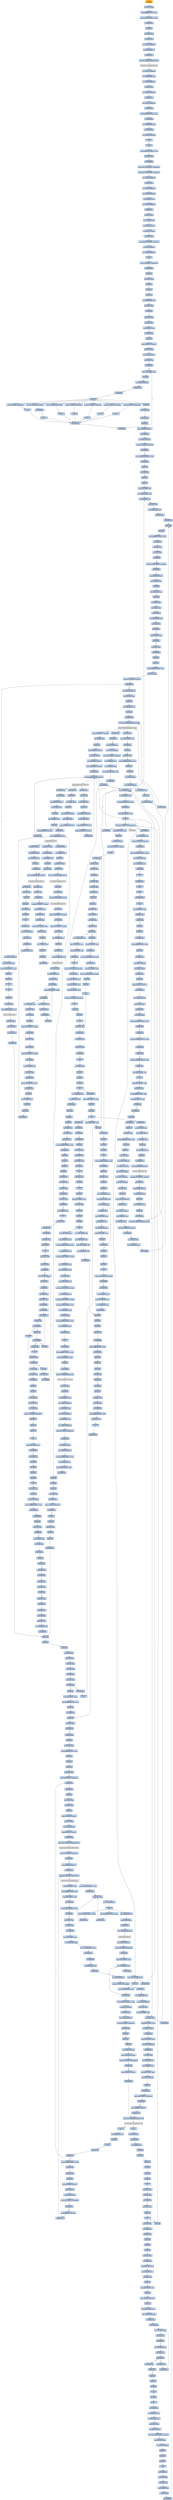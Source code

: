 digraph G {
node[shape=rectangle,style=filled,fillcolor=lightsteelblue,color=lightsteelblue]
bgcolor="transparent"
a0x0047f5c8pushl_ebp[label="start\npushl %ebp",color="lightgrey",fillcolor="orange"];
a0x0047f5c9movl_esp_ebp[label="0x0047f5c9\nmovl %esp, %ebp"];
a0x0047f5cbaddl_0xfffffff0UINT8_esp[label="0x0047f5cb\naddl $0xfffffff0<UINT8>, %esp"];
a0x0047f5cemovl_0x47f2f8UINT32_eax[label="0x0047f5ce\nmovl $0x47f2f8<UINT32>, %eax"];
a0x0047f5d3call_0x004062a0[label="0x0047f5d3\ncall 0x004062a0"];
a0x004062a0pushl_ebx[label="0x004062a0\npushl %ebx"];
a0x004062a1movl_eax_ebx[label="0x004062a1\nmovl %eax, %ebx"];
a0x004062a3xorl_eax_eax[label="0x004062a3\nxorl %eax, %eax"];
a0x004062a5movl_eax_0x004800a0[label="0x004062a5\nmovl %eax, 0x004800a0"];
a0x004062aapushl_0x0UINT8[label="0x004062aa\npushl $0x0<UINT8>"];
a0x004062accall_0x004061dc[label="0x004062ac\ncall 0x004061dc"];
a0x004061dcjmp_GetModuleHandleA_kernel32_dll[label="0x004061dc\njmp GetModuleHandleA@kernel32.dll"];
GetModuleHandleA_kernel32_dll[label="GetModuleHandleA@kernel32.dll",color="lightgrey",fillcolor="lightgrey"];
a0x004062b1movl_eax_0x00483668[label="0x004062b1\nmovl %eax, 0x00483668"];
a0x004062b6movl_0x00483668_eax[label="0x004062b6\nmovl 0x00483668, %eax"];
a0x004062bbmovl_eax_0x004800ac[label="0x004062bb\nmovl %eax, 0x004800ac"];
a0x004062c0xorl_eax_eax[label="0x004062c0\nxorl %eax, %eax"];
a0x004062c2movl_eax_0x004800b0[label="0x004062c2\nmovl %eax, 0x004800b0"];
a0x004062c7xorl_eax_eax[label="0x004062c7\nxorl %eax, %eax"];
a0x004062c9movl_eax_0x004800b4[label="0x004062c9\nmovl %eax, 0x004800b4"];
a0x004062cecall_0x00406294[label="0x004062ce\ncall 0x00406294"];
a0x00406294movl_0x4800a8UINT32_eax[label="0x00406294\nmovl $0x4800a8<UINT32>, %eax"];
a0x00406299call_0x00405a88[label="0x00406299\ncall 0x00405a88"];
a0x00405a88movl_0x00480038_edx[label="0x00405a88\nmovl 0x00480038, %edx"];
a0x00405a8emovl_edx_eax_[label="0x00405a8e\nmovl %edx, (%eax)"];
a0x00405a90movl_eax_0x00480038[label="0x00405a90\nmovl %eax, 0x00480038"];
a0x00405a95ret[label="0x00405a95\nret"];
a0x0040629eret[label="0x0040629e\nret"];
a0x004062d3movl_0x4800a8UINT32_edx[label="0x004062d3\nmovl $0x4800a8<UINT32>, %edx"];
a0x004062d8movl_ebx_eax[label="0x004062d8\nmovl %ebx, %eax"];
a0x004062dacall_0x00403d94[label="0x004062da\ncall 0x00403d94"];
a0x00403d94movl_0x4012d0UINT32_0x00483014[label="0x00403d94\nmovl $0x4012d0<UINT32>, 0x00483014"];
a0x00403d9emovl_0x4012d8UINT32_0x00483018[label="0x00403d9e\nmovl $0x4012d8<UINT32>, 0x00483018"];
a0x00403da8movl_eax_0x00483640[label="0x00403da8\nmovl %eax, 0x00483640"];
a0x00403dadxorl_eax_eax[label="0x00403dad\nxorl %eax, %eax"];
a0x00403dafmovl_eax_0x00483644[label="0x00403daf\nmovl %eax, 0x00483644"];
a0x00403db4movl_edx_0x00483648[label="0x00403db4\nmovl %edx, 0x00483648"];
a0x00403dbamovl_0x4edx__eax[label="0x00403dba\nmovl 0x4(%edx), %eax"];
a0x00403dbdmovl_eax_0x00483030[label="0x00403dbd\nmovl %eax, 0x00483030"];
a0x00403dc2call_0x00403c8c[label="0x00403dc2\ncall 0x00403c8c"];
a0x00403c8cxorl_edx_edx[label="0x00403c8c\nxorl %edx, %edx"];
a0x00403c8eleal__12ebp__eax[label="0x00403c8e\nleal -12(%ebp), %eax"];
a0x00403c91movl_fs_edx__ecx[label="0x00403c91\nmovl %fs:(%edx), %ecx"];
a0x00403c94movl_eax_fs_edx_[label="0x00403c94\nmovl %eax, %fs:(%edx)"];
a0x00403c97movl_ecx_eax_[label="0x00403c97\nmovl %ecx, (%eax)"];
a0x00403c99movl_0x403becUINT32_0x4eax_[label="0x00403c99\nmovl $0x403bec<UINT32>, 0x4(%eax)"];
a0x00403ca0movl_ebp_0x8eax_[label="0x00403ca0\nmovl %ebp, 0x8(%eax)"];
a0x00403ca3movl_eax_0x0048363c[label="0x00403ca3\nmovl %eax, 0x0048363c"];
a0x00403ca8ret[label="0x00403ca8\nret"];
a0x00403dc7movb_0x0UINT8_0x00483038[label="0x00403dc7\nmovb $0x0<UINT8>, 0x00483038"];
a0x00403dcecall_0x00403d34[label="0x00403dce\ncall 0x00403d34"];
a0x00403d34pushl_ebp[label="0x00403d34\npushl %ebp"];
a0x00403d35movl_esp_ebp[label="0x00403d35\nmovl %esp, %ebp"];
a0x00403d37pushl_ebx[label="0x00403d37\npushl %ebx"];
a0x00403d38pushl_esi[label="0x00403d38\npushl %esi"];
a0x00403d39pushl_edi[label="0x00403d39\npushl %edi"];
a0x00403d3amovl_0x00483640_eax[label="0x00403d3a\nmovl 0x00483640, %eax"];
a0x00403d3ftestl_eax_eax[label="0x00403d3f\ntestl %eax, %eax"];
a0x00403d41je_0x00403d8e[label="0x00403d41\nje 0x00403d8e"];
a0x00403d43movl_eax__esi[label="0x00403d43\nmovl (%eax), %esi"];
a0x00403d45xorl_ebx_ebx[label="0x00403d45\nxorl %ebx, %ebx"];
a0x00403d47movl_0x4eax__edi[label="0x00403d47\nmovl 0x4(%eax), %edi"];
a0x00403d4axorl_edx_edx[label="0x00403d4a\nxorl %edx, %edx"];
a0x00403d4cpushl_ebp[label="0x00403d4c\npushl %ebp"];
a0x00403d4dpushl_0x403d7aUINT32[label="0x00403d4d\npushl $0x403d7a<UINT32>"];
a0x00403d52pushl_fs_edx_[label="0x00403d52\npushl %fs:(%edx)"];
a0x00403d55movl_esp_fs_edx_[label="0x00403d55\nmovl %esp, %fs:(%edx)"];
a0x00403d58cmpl_ebx_esi[label="0x00403d58\ncmpl %ebx, %esi"];
a0x00403d5ajle_0x00403d70[label="0x00403d5a\njle 0x00403d70"];
a0x00403d5cmovl_ediebx8__eax[label="0x00403d5c\nmovl (%edi,%ebx,8), %eax"];
a0x00403d5fincl_ebx[label="0x00403d5f\nincl %ebx"];
a0x00403d60movl_ebx_0x00483644[label="0x00403d60\nmovl %ebx, 0x00483644"];
a0x00403d66testl_eax_eax[label="0x00403d66\ntestl %eax, %eax"];
a0x00403d68je_0x00403d6c[label="0x00403d68\nje 0x00403d6c"];
a0x00403d6acall_eax[label="0x00403d6a\ncall %eax"];
a0x00406314subl_0x1UINT8_0x0048366c[label="0x00406314\nsubl $0x1<UINT8>, 0x0048366c"];
a0x0040631bret[label="0x0040631b\nret"];
a0x00403d6ccmpl_ebx_esi[label="0x00403d6c\ncmpl %ebx, %esi"];
a0x00403d6ejg_0x00403d5c[label="0x00403d6e\njg 0x00403d5c"];
a0x00406108subl_0x1UINT8_0x004835bc[label="0x00406108\nsubl $0x1<UINT8>, 0x004835bc"];
a0x0040610fjae_0x004061da[label="0x0040610f\njae 0x004061da"];
a0x004061daret[label="0x004061da\nret"];
a0x0040638csubl_0x1UINT8_0x00483674[label="0x0040638c\nsubl $0x1<UINT8>, 0x00483674"];
a0x00406393ret[label="0x00406393\nret"];
a0x0040717csubl_0x1UINT8_0x00483678[label="0x0040717c\nsubl $0x1<UINT8>, 0x00483678"];
a0x00407183ret[label="0x00407183\nret"];
a0x004071b4subl_0x1UINT8_0x0048367c[label="0x004071b4\nsubl $0x1<UINT8>, 0x0048367c"];
a0x004071bbret[label="0x004071bb\nret"];
a0x00416210subl_0x1UINT8_0x00483848[label="0x00416210\nsubl $0x1<UINT8>, 0x00483848"];
a0x00416217ret[label="0x00416217\nret"];
a0x004074dcsubl_0x1UINT8_0x00483680[label="0x004074dc\nsubl $0x1<UINT8>, 0x00483680"];
a0x004074e3ret[label="0x004074e3\nret"];
a0x0040dd78pushl_ebp[label="0x0040dd78\npushl %ebp"];
a0x0040dd79movl_esp_ebp[label="0x0040dd79\nmovl %esp, %ebp"];
a0x0040dd7bxorl_eax_eax[label="0x0040dd7b\nxorl %eax, %eax"];
a0x0040dd7dpushl_ebp[label="0x0040dd7d\npushl %ebp"];
a0x0040dd7epushl_0x40dde0UINT32[label="0x0040dd7e\npushl $0x40dde0<UINT32>"];
a0x0040dd83pushl_fs_eax_[label="0x0040dd83\npushl %fs:(%eax)"];
a0x0040dd86movl_esp_fs_eax_[label="0x0040dd86\nmovl %esp, %fs:(%eax)"];
a0x0040dd89subl_0x1UINT8_0x00483794[label="0x0040dd89\nsubl $0x1<UINT8>, 0x00483794"];
a0x0040dd90jae_0x0040ddd2[label="0x0040dd90\njae 0x0040ddd2"];
a0x0040dd92movl_0x40d928UINT32_eax[label="0x0040dd92\nmovl $0x40d928<UINT32>, %eax"];
a0x0040dd97call_0x00403df8[label="0x0040dd97\ncall 0x00403df8"];
a0x00403df8pushl_ebx[label="0x00403df8\npushl %ebx"];
a0x00403df9xorl_ebx_ebx[label="0x00403df9\nxorl %ebx, %ebx"];
a0x00403dfbpushl_edi[label="0x00403dfb\npushl %edi"];
a0x00403dfcpushl_esi[label="0x00403dfc\npushl %esi"];
a0x00403dfdmovl_eaxebx__edi[label="0x00403dfd\nmovl (%eax,%ebx), %edi"];
a0x00403e00leal_0x4eaxebx__esi[label="0x00403e00\nleal 0x4(%eax,%ebx), %esi"];
a0x00403e04movl_0x4esi__eax[label="0x00403e04\nmovl 0x4(%esi), %eax"];
a0x00403e07movl_esi__edx[label="0x00403e07\nmovl (%esi), %edx"];
a0x00403e09movl_eaxebx__eax[label="0x00403e09\nmovl (%eax,%ebx), %eax"];
a0x00403e0caddl_ebx_edx[label="0x00403e0c\naddl %ebx, %edx"];
a0x00403e0ecall_0x00405fe8[label="0x00403e0e\ncall 0x00405fe8"];
a0x00405fe8pushl_ebx[label="0x00405fe8\npushl %ebx"];
a0x00405fe9pushl_esi[label="0x00405fe9\npushl %esi"];
a0x00405feaaddl_0xfffffc00UINT32_esp[label="0x00405fea\naddl $0xfffffc00<UINT32>, %esp"];
a0x00405ff0movl_edx_esi[label="0x00405ff0\nmovl %edx, %esi"];
a0x00405ff2movl_eax_ebx[label="0x00405ff2\nmovl %eax, %ebx"];
a0x00405ff4testl_ebx_ebx[label="0x00405ff4\ntestl %ebx, %ebx"];
a0x00405ff6je_0x00406035[label="0x00405ff6\nje 0x00406035"];
a0x00405ff8cmpl_0x10000UINT32_0x4ebx_[label="0x00405ff8\ncmpl $0x10000<UINT32>, 0x4(%ebx)"];
a0x00405fffjnl_0x0040602b[label="0x00405fff\njnl 0x0040602b"];
a0x00406001pushl_0x400UINT32[label="0x00406001\npushl $0x400<UINT32>"];
a0x00406006leal_0x4esp__eax[label="0x00406006\nleal 0x4(%esp), %eax"];
a0x0040600apushl_eax[label="0x0040600a\npushl %eax"];
a0x0040600bmovl_0x4ebx__eax[label="0x0040600b\nmovl 0x4(%ebx), %eax"];
a0x0040600epushl_eax[label="0x0040600e\npushl %eax"];
a0x0040600fmovl_ebx__eax[label="0x0040600f\nmovl (%ebx), %eax"];
a0x00406011movl_eax__eax[label="0x00406011\nmovl (%eax), %eax"];
a0x00406013call_0x00405538[label="0x00406013\ncall 0x00405538"];
a0x00405538movl_0x00480038_edx[label="0x00405538\nmovl 0x00480038, %edx"];
a0x0040553etestl_edx_edx[label="0x0040553e\ntestl %edx, %edx"];
a0x00405540je_0x0040555f[label="0x00405540\nje 0x0040555f"];
a0x00405542cmpl_0x4edx__eax[label="0x00405542\ncmpl 0x4(%edx), %eax"];
a0x00405545je_0x00405551[label="0x00405545\nje 0x00405551"];
a0x00405551movl_edx_eax[label="0x00405551\nmovl %edx, %eax"];
a0x00405553call_0x004054f0[label="0x00405553\ncall 0x004054f0"];
a0x004054f0pushl_ebx[label="0x004054f0\npushl %ebx"];
a0x004054f1pushl_esi[label="0x004054f1\npushl %esi"];
a0x004054f2addl_0xfffffef8UINT32_esp[label="0x004054f2\naddl $0xfffffef8<UINT32>, %esp"];
a0x004054f8movl_eax_ebx[label="0x004054f8\nmovl %eax, %ebx"];
a0x004054facmpl_0x0UINT8_0x10ebx_[label="0x004054fa\ncmpl $0x0<UINT8>, 0x10(%ebx)"];
a0x004054fejne_0x0040552b[label="0x004054fe\njne 0x0040552b"];
a0x00405500pushl_0x105UINT32[label="0x00405500\npushl $0x105<UINT32>"];
a0x00405505leal_0x4esp__eax[label="0x00405505\nleal 0x4(%esp), %eax"];
a0x00405509pushl_eax[label="0x00405509\npushl %eax"];
a0x0040550amovl_0x4ebx__eax[label="0x0040550a\nmovl 0x4(%ebx), %eax"];
a0x0040550dpushl_eax[label="0x0040550d\npushl %eax"];
a0x0040550ecall_0x00401338[label="0x0040550e\ncall 0x00401338"];
a0x00401338jmp_GetModuleFileNameA_kernel32_dll[label="0x00401338\njmp GetModuleFileNameA@kernel32.dll"];
GetModuleFileNameA_kernel32_dll[label="GetModuleFileNameA@kernel32.dll",color="lightgrey",fillcolor="lightgrey"];
a0x00405513movl_esp_eax[label="0x00405513\nmovl %esp, %eax"];
a0x00405515movb_0x1UINT8_dl[label="0x00405515\nmovb $0x1<UINT8>, %dl"];
a0x00405517call_0x0040572c[label="0x00405517\ncall 0x0040572c"];
a0x0040572cpushl_ebp[label="0x0040572c\npushl %ebp"];
a0x0040572dmovl_esp_ebp[label="0x0040572d\nmovl %esp, %ebp"];
a0x0040572faddl_0xfffffee0UINT32_esp[label="0x0040572f\naddl $0xfffffee0<UINT32>, %esp"];
a0x00405735pushl_ebx[label="0x00405735\npushl %ebx"];
a0x00405736pushl_esi[label="0x00405736\npushl %esi"];
a0x00405737movl_eax__4ebp_[label="0x00405737\nmovl %eax, -4(%ebp)"];
a0x0040573apushl_0x105UINT32[label="0x0040573a\npushl $0x105<UINT32>"];
a0x0040573fleal__285ebp__eax[label="0x0040573f\nleal -285(%ebp), %eax"];
a0x00405745pushl_eax[label="0x00405745\npushl %eax"];
a0x00405746pushl_0x0UINT8[label="0x00405746\npushl $0x0<UINT8>"];
a0x00405748call_0x00401338[label="0x00405748\ncall 0x00401338"];
a0x0040574dmovb_0x0UINT8__18ebp_[label="0x0040574d\nmovb $0x0<UINT8>, -18(%ebp)"];
a0x00405751leal__8ebp__eax[label="0x00405751\nleal -8(%ebp), %eax"];
a0x00405754pushl_eax[label="0x00405754\npushl %eax"];
a0x00405755pushl_0xf0019UINT32[label="0x00405755\npushl $0xf0019<UINT32>"];
a0x0040575apushl_0x0UINT8[label="0x0040575a\npushl $0x0<UINT8>"];
a0x0040575cpushl_0x40595cUINT32[label="0x0040575c\npushl $0x40595c<UINT32>"];
a0x00405761pushl_0x80000001UINT32[label="0x00405761\npushl $0x80000001<UINT32>"];
a0x00405766call_0x00401390[label="0x00405766\ncall 0x00401390"];
a0x00401390jmp_RegOpenKeyExA_advapi32_dll[label="0x00401390\njmp RegOpenKeyExA@advapi32.dll"];
a0x0040dde0jmp_0x00403a50[label="0x0040dde0\njmp 0x00403a50"];
a0x00403a50movl_0x4esp__eax[label="0x00403a50\nmovl 0x4(%esp), %eax"];
a0x00403a54movl_0x8esp__edx[label="0x00403a54\nmovl 0x8(%esp), %edx"];
a0x00403a58testl_0x6UINT32_0x4eax_[label="0x00403a58\ntestl $0x6<UINT32>, 0x4(%eax)"];
a0x00403a5fje_0x00403a80[label="0x00403a5f\nje 0x00403a80"];
a0x00403a80movl_0x1UINT32_eax[label="0x00403a80\nmovl $0x1<UINT32>, %eax"];
a0x00403a85ret[label="0x00403a85\nret"];
RegOpenKeyExA_advapi32_dll[label="RegOpenKeyExA@advapi32.dll",color="lightgrey",fillcolor="lightgrey"];
a0x0040576btestl_eax_eax[label="0x0040576b\ntestl %eax, %eax"];
a0x0040576dje_0x004057af[label="0x0040576d\nje 0x004057af"];
a0x0040576fleal__8ebp__eax[label="0x0040576f\nleal -8(%ebp), %eax"];
a0x00405772pushl_eax[label="0x00405772\npushl %eax"];
a0x00405773pushl_0xf0019UINT32[label="0x00405773\npushl $0xf0019<UINT32>"];
a0x00405778pushl_0x0UINT8[label="0x00405778\npushl $0x0<UINT8>"];
a0x0040577apushl_0x40595cUINT32[label="0x0040577a\npushl $0x40595c<UINT32>"];
a0x0040577fpushl_0x80000002UINT32[label="0x0040577f\npushl $0x80000002<UINT32>"];
a0x00405784call_0x00401390[label="0x00405784\ncall 0x00401390"];
a0x00405789testl_eax_eax[label="0x00405789\ntestl %eax, %eax"];
a0x0040578bje_0x004057af[label="0x0040578b\nje 0x004057af"];
a0x0040578dleal__8ebp__eax[label="0x0040578d\nleal -8(%ebp), %eax"];
a0x00405790pushl_eax[label="0x00405790\npushl %eax"];
a0x00405791pushl_0xf0019UINT32[label="0x00405791\npushl $0xf0019<UINT32>"];
a0x00405796pushl_0x0UINT8[label="0x00405796\npushl $0x0<UINT8>"];
a0x00405798pushl_0x405978UINT32[label="0x00405798\npushl $0x405978<UINT32>"];
a0x0040579dpushl_0x80000001UINT32[label="0x0040579d\npushl $0x80000001<UINT32>"];
a0x004057a2call_0x00401390[label="0x004057a2\ncall 0x00401390"];
a0x004057a7testl_eax_eax[label="0x004057a7\ntestl %eax, %eax"];
a0x004057a9jne_0x00405838[label="0x004057a9\njne 0x00405838"];
a0x00405838pushl_0x105UINT32[label="0x00405838\npushl $0x105<UINT32>"];
a0x0040583dmovl__4ebp__eax[label="0x0040583d\nmovl -4(%ebp), %eax"];
a0x00405840pushl_eax[label="0x00405840\npushl %eax"];
a0x00405841leal__285ebp__eax[label="0x00405841\nleal -285(%ebp), %eax"];
a0x00405847pushl_eax[label="0x00405847\npushl %eax"];
a0x00405848call_0x00401370[label="0x00405848\ncall 0x00401370"];
a0x00401370jmp_lstrcpynA_kernel32_dll[label="0x00401370\njmp lstrcpynA@kernel32.dll"];
lstrcpyn_kernel32_dll[label="lstrcpyn@kernel32.dll",color="lightgrey",fillcolor="lightgrey"];
a0x0040584dpushl_0x5UINT8[label="0x0040584d\npushl $0x5<UINT8>"];
a0x0040584fleal__13ebp__eax[label="0x0040584f\nleal -13(%ebp), %eax"];
a0x00405852pushl_eax[label="0x00405852\npushl %eax"];
a0x00405853pushl_0x3UINT8[label="0x00405853\npushl $0x3<UINT8>"];
a0x00405855call_0x00401358[label="0x00405855\ncall 0x00401358"];
a0x00401358jmp_GetThreadLocale_kernel32_dll[label="0x00401358\njmp GetThreadLocale@kernel32.dll"];
GetThreadLocale_kernel32_dll[label="GetThreadLocale@kernel32.dll",color="lightgrey",fillcolor="lightgrey"];
a0x0040585apushl_eax[label="0x0040585a\npushl %eax"];
a0x0040585bcall_0x00401330[label="0x0040585b\ncall 0x00401330"];
a0x00401330jmp_GetLocaleInfoA_kernel32_dll[label="0x00401330\njmp GetLocaleInfoA@kernel32.dll"];
GetLocaleInfoA_kernel32_dll[label="GetLocaleInfoA@kernel32.dll",color="lightgrey",fillcolor="lightgrey"];
a0x00405860xorl_esi_esi[label="0x00405860\nxorl %esi, %esi"];
a0x00405862cmpb_0x0UINT8__285ebp_[label="0x00405862\ncmpb $0x0<UINT8>, -285(%ebp)"];
a0x00405869je_0x00405952[label="0x00405869\nje 0x00405952"];
a0x0040586fcmpb_0x0UINT8__13ebp_[label="0x0040586f\ncmpb $0x0<UINT8>, -13(%ebp)"];
a0x00405873jne_0x0040587f[label="0x00405873\njne 0x0040587f"];
a0x0040587fleal__285ebp__eax[label="0x0040587f\nleal -285(%ebp), %eax"];
a0x00405885pushl_eax[label="0x00405885\npushl %eax"];
a0x00405886call_0x00401378[label="0x00405886\ncall 0x00401378"];
a0x00401378jmp_lstrlenA_kernel32_dll[label="0x00401378\njmp lstrlenA@kernel32.dll"];
lstrlen_kernel32_dll[label="lstrlen@kernel32.dll",color="lightgrey",fillcolor="lightgrey"];
a0x0040588bmovl_eax_ebx[label="0x0040588b\nmovl %eax, %ebx"];
a0x0040588dleal__285ebp__eax[label="0x0040588d\nleal -285(%ebp), %eax"];
a0x00405893addl_eax_ebx[label="0x00405893\naddl %eax, %ebx"];
a0x00405895jmp_0x00405898[label="0x00405895\njmp 0x00405898"];
a0x00405898cmpb_0x2eUINT8_ebx_[label="0x00405898\ncmpb $0x2e<UINT8>, (%ebx)"];
a0x0040589bje_0x004058a7[label="0x0040589b\nje 0x004058a7"];
a0x0040589dleal__285ebp__eax[label="0x0040589d\nleal -285(%ebp), %eax"];
a0x004058a3cmpl_eax_ebx[label="0x004058a3\ncmpl %eax, %ebx"];
a0x004058a5jne_0x00405897[label="0x004058a5\njne 0x00405897"];
a0x00405897decl_ebx[label="0x00405897\ndecl %ebx"];
a0x004058a7leal__285ebp__eax[label="0x004058a7\nleal -285(%ebp), %eax"];
a0x004058adcmpl_eax_ebx[label="0x004058ad\ncmpl %eax, %ebx"];
a0x004058afje_0x00405952[label="0x004058af\nje 0x00405952"];
a0x004058b5incl_ebx[label="0x004058b5\nincl %ebx"];
a0x004058b6cmpb_0x0UINT8__18ebp_[label="0x004058b6\ncmpb $0x0<UINT8>, -18(%ebp)"];
a0x004058baje_0x004058e4[label="0x004058ba\nje 0x004058e4"];
a0x004058e4testl_esi_esi[label="0x004058e4\ntestl %esi, %esi"];
a0x004058e6jne_0x00405952[label="0x004058e6\njne 0x00405952"];
a0x004058e8cmpb_0x0UINT8__13ebp_[label="0x004058e8\ncmpb $0x0<UINT8>, -13(%ebp)"];
a0x004058ecje_0x00405952[label="0x004058ec\nje 0x00405952"];
a0x004058eeleal__285ebp__eax[label="0x004058ee\nleal -285(%ebp), %eax"];
a0x004058f4movl_ebx_edx[label="0x004058f4\nmovl %ebx, %edx"];
a0x004058f6subl_eax_edx[label="0x004058f6\nsubl %eax, %edx"];
a0x004058f8movl_0x105UINT32_eax[label="0x004058f8\nmovl $0x105<UINT32>, %eax"];
a0x004058fdsubl_edx_eax[label="0x004058fd\nsubl %edx, %eax"];
a0x004058ffpushl_eax[label="0x004058ff\npushl %eax"];
a0x00405900leal__13ebp__eax[label="0x00405900\nleal -13(%ebp), %eax"];
a0x00405903pushl_eax[label="0x00405903\npushl %eax"];
a0x00405904pushl_ebx[label="0x00405904\npushl %ebx"];
a0x00405905call_0x00401370[label="0x00405905\ncall 0x00401370"];
a0x0040590apushl_0x2UINT8[label="0x0040590a\npushl $0x2<UINT8>"];
a0x0040590cpushl_0x0UINT8[label="0x0040590c\npushl $0x0<UINT8>"];
a0x0040590eleal__285ebp__eax[label="0x0040590e\nleal -285(%ebp), %eax"];
a0x00405914pushl_eax[label="0x00405914\npushl %eax"];
a0x00405915call_0x00401360[label="0x00405915\ncall 0x00401360"];
a0x00401360jmp_LoadLibraryExA_kernel32_dll[label="0x00401360\njmp LoadLibraryExA@kernel32.dll"];
LoadLibraryExA_kernel32_dll[label="LoadLibraryExA@kernel32.dll",color="lightgrey",fillcolor="lightgrey"];
a0x0040591amovl_eax_esi[label="0x0040591a\nmovl %eax, %esi"];
a0x0040591ctestl_esi_esi[label="0x0040591c\ntestl %esi, %esi"];
a0x0040591ejne_0x00405952[label="0x0040591e\njne 0x00405952"];
a0x00405920movb_0x0UINT8__11ebp_[label="0x00405920\nmovb $0x0<UINT8>, -11(%ebp)"];
a0x00405924leal__285ebp__eax[label="0x00405924\nleal -285(%ebp), %eax"];
a0x0040592amovl_ebx_edx[label="0x0040592a\nmovl %ebx, %edx"];
a0x0040592csubl_eax_edx[label="0x0040592c\nsubl %eax, %edx"];
a0x0040592emovl_0x105UINT32_eax[label="0x0040592e\nmovl $0x105<UINT32>, %eax"];
a0x00405933subl_edx_eax[label="0x00405933\nsubl %edx, %eax"];
a0x00405935pushl_eax[label="0x00405935\npushl %eax"];
a0x00405936leal__13ebp__eax[label="0x00405936\nleal -13(%ebp), %eax"];
a0x00405939pushl_eax[label="0x00405939\npushl %eax"];
a0x0040593apushl_ebx[label="0x0040593a\npushl %ebx"];
a0x0040593bcall_0x00401370[label="0x0040593b\ncall 0x00401370"];
a0x00405940pushl_0x2UINT8[label="0x00405940\npushl $0x2<UINT8>"];
a0x00405942pushl_0x0UINT8[label="0x00405942\npushl $0x0<UINT8>"];
a0x00405944leal__285ebp__eax[label="0x00405944\nleal -285(%ebp), %eax"];
a0x0040594apushl_eax[label="0x0040594a\npushl %eax"];
a0x0040594bcall_0x00401360[label="0x0040594b\ncall 0x00401360"];
a0x00405950movl_eax_esi[label="0x00405950\nmovl %eax, %esi"];
a0x00405952movl_esi_eax[label="0x00405952\nmovl %esi, %eax"];
a0x00405954popl_esi[label="0x00405954\npopl %esi"];
a0x00405955popl_ebx[label="0x00405955\npopl %ebx"];
a0x00405956movl_ebp_esp[label="0x00405956\nmovl %ebp, %esp"];
a0x00405958popl_ebp[label="0x00405958\npopl %ebp"];
a0x00405959ret[label="0x00405959\nret"];
a0x0040551cmovl_eax_esi[label="0x0040551c\nmovl %eax, %esi"];
a0x0040551emovl_esi_0x10ebx_[label="0x0040551e\nmovl %esi, 0x10(%ebx)"];
a0x00405521testl_esi_esi[label="0x00405521\ntestl %esi, %esi"];
a0x00405523jne_0x0040552b[label="0x00405523\njne 0x0040552b"];
a0x00405525movl_0x4ebx__eax[label="0x00405525\nmovl 0x4(%ebx), %eax"];
a0x00405528movl_eax_0x10ebx_[label="0x00405528\nmovl %eax, 0x10(%ebx)"];
a0x0040552bmovl_0x10ebx__eax[label="0x0040552b\nmovl 0x10(%ebx), %eax"];
a0x0040552eaddl_0x108UINT32_esp[label="0x0040552e\naddl $0x108<UINT32>, %esp"];
a0x00405534popl_esi[label="0x00405534\npopl %esi"];
a0x00405535popl_ebx[label="0x00405535\npopl %ebx"];
a0x00405536ret[label="0x00405536\nret"];
a0x00405558ret[label="0x00405558\nret"];
a0x00406018pushl_eax[label="0x00406018\npushl %eax"];
a0x00406019call_0x00401368[label="0x00406019\ncall 0x00401368"];
a0x00401368jmp_LoadStringA_user32_dll[label="0x00401368\njmp LoadStringA@user32.dll"];
LoadStringA_user32_dll[label="LoadStringA@user32.dll",color="lightgrey",fillcolor="lightgrey"];
a0x0040601emovl_eax_ecx[label="0x0040601e\nmovl %eax, %ecx"];
a0x00406020movl_esp_edx[label="0x00406020\nmovl %esp, %edx"];
a0x00406022movl_esi_eax[label="0x00406022\nmovl %esi, %eax"];
a0x00406024call_0x0040413c[label="0x00406024\ncall 0x0040413c"];
a0x0040413cpushl_ebx[label="0x0040413c\npushl %ebx"];
a0x0040413dpushl_esi[label="0x0040413d\npushl %esi"];
a0x0040413epushl_edi[label="0x0040413e\npushl %edi"];
a0x0040413fmovl_eax_ebx[label="0x0040413f\nmovl %eax, %ebx"];
a0x00404141movl_edx_esi[label="0x00404141\nmovl %edx, %esi"];
a0x00404143movl_ecx_edi[label="0x00404143\nmovl %ecx, %edi"];
a0x00404145movl_edi_eax[label="0x00404145\nmovl %edi, %eax"];
a0x00404147call_0x00404110[label="0x00404147\ncall 0x00404110"];
a0x00404110testl_eax_eax[label="0x00404110\ntestl %eax, %eax"];
a0x00404112jle_0x00404138[label="0x00404112\njle 0x00404138"];
a0x00404138xorl_eax_eax[label="0x00404138\nxorl %eax, %eax"];
a0x0040413aret[label="0x0040413a\nret"];
a0x0040414cmovl_edi_ecx[label="0x0040414c\nmovl %edi, %ecx"];
a0x0040414emovl_eax_edi[label="0x0040414e\nmovl %eax, %edi"];
a0x00404150testl_esi_esi[label="0x00404150\ntestl %esi, %esi"];
a0x00404152je_0x0040415d[label="0x00404152\nje 0x0040415d"];
a0x00404154movl_eax_edx[label="0x00404154\nmovl %eax, %edx"];
a0x00404156movl_esi_eax[label="0x00404156\nmovl %esi, %eax"];
a0x00404158call_0x00402a24[label="0x00404158\ncall 0x00402a24"];
a0x00402a24pushl_esi[label="0x00402a24\npushl %esi"];
a0x00402a25pushl_edi[label="0x00402a25\npushl %edi"];
a0x00402a26movl_eax_esi[label="0x00402a26\nmovl %eax, %esi"];
a0x00402a28movl_edx_edi[label="0x00402a28\nmovl %edx, %edi"];
a0x00402a2amovl_ecx_eax[label="0x00402a2a\nmovl %ecx, %eax"];
a0x00402a2ccmpl_esi_edi[label="0x00402a2c\ncmpl %esi, %edi"];
a0x00402a2eja_0x00402a43[label="0x00402a2e\nja 0x00402a43"];
a0x00402a30je_0x00402a61[label="0x00402a30\nje 0x00402a61"];
a0x00402a32sarl_0x2UINT8_ecx[label="0x00402a32\nsarl $0x2<UINT8>, %ecx"];
a0x00402a35js_0x00402a61[label="0x00402a35\njs 0x00402a61"];
a0x00402a37repz_movsl_ds_esi__es_edi_[label="0x00402a37\nrepz movsl %ds:(%esi), %es:(%edi)"];
a0x00402a39movl_eax_ecx[label="0x00402a39\nmovl %eax, %ecx"];
a0x00402a3bandl_0x3UINT8_ecx[label="0x00402a3b\nandl $0x3<UINT8>, %ecx"];
a0x00402a3erepz_movsb_ds_esi__es_edi_[label="0x00402a3e\nrepz movsb %ds:(%esi), %es:(%edi)"];
a0x00402a40popl_edi[label="0x00402a40\npopl %edi"];
a0x00402a41popl_esi[label="0x00402a41\npopl %esi"];
a0x00402a42ret[label="0x00402a42\nret"];
a0x0040415dmovl_ebx_eax[label="0x0040415d\nmovl %ebx, %eax"];
a0x0040415fcall_0x0040404c[label="0x0040415f\ncall 0x0040404c"];
a0x0040404cmovl_eax__edx[label="0x0040404c\nmovl (%eax), %edx"];
a0x0040404etestl_edx_edx[label="0x0040404e\ntestl %edx, %edx"];
a0x00404050je_0x0040406e[label="0x00404050\nje 0x0040406e"];
a0x0040406eret[label="0x0040406e\nret"];
a0x00404164movl_edi_ebx_[label="0x00404164\nmovl %edi, (%ebx)"];
a0x00404166popl_edi[label="0x00404166\npopl %edi"];
a0x00404167popl_esi[label="0x00404167\npopl %esi"];
a0x00404168popl_ebx[label="0x00404168\npopl %ebx"];
a0x00404169ret[label="0x00404169\nret"];
a0x00406029jmp_0x00406035[label="0x00406029\njmp 0x00406035"];
a0x00406035addl_0x400UINT32_esp[label="0x00406035\naddl $0x400<UINT32>, %esp"];
a0x0040603bpopl_esi[label="0x0040603b\npopl %esi"];
a0x0040603cpopl_ebx[label="0x0040603c\npopl %ebx"];
a0x0040603dret[label="0x0040603d\nret"];
a0x00403e13addl_0x8UINT8_esi[label="0x00403e13\naddl $0x8<UINT8>, %esi"];
a0x00403e16decl_edi[label="0x00403e16\ndecl %edi"];
a0x00403e17jne_0x00403e04[label="0x00403e17\njne 0x00403e04"];
a0x00403e19popl_esi[label="0x00403e19\npopl %esi"];
a0x00403e1apopl_edi[label="0x00403e1a\npopl %edi"];
a0x00403e1bpopl_ebx[label="0x00403e1b\npopl %ebx"];
a0x00403e1cret[label="0x00403e1c\nret"];
a0x0040dd9cmovl_0x40da14UINT32_eax[label="0x0040dd9c\nmovl $0x40da14<UINT32>, %eax"];
a0x0040dda1call_0x00403e20[label="0x0040dda1\ncall 0x00403e20"];
a0x00403e20pushl_ebx[label="0x00403e20\npushl %ebx"];
a0x00403e21xorl_ebx_ebx[label="0x00403e21\nxorl %ebx, %ebx"];
a0x00403e23pushl_edi[label="0x00403e23\npushl %edi"];
a0x00403e24pushl_esi[label="0x00403e24\npushl %esi"];
a0x00403e25movl_eaxebx__edi[label="0x00403e25\nmovl (%eax,%ebx), %edi"];
a0x00403e28leal_0x4eaxebx__esi[label="0x00403e28\nleal 0x4(%eax,%ebx), %esi"];
a0x00403e2cmovl_0x4esi__eax[label="0x00403e2c\nmovl 0x4(%esi), %eax"];
a0x00403e2fmovl_esi__edx[label="0x00403e2f\nmovl (%esi), %edx"];
a0x00403e31movl_eaxebx__eax[label="0x00403e31\nmovl (%eax,%ebx), %eax"];
a0x00403e34addl_0x8esi__eax[label="0x00403e34\naddl 0x8(%esi), %eax"];
a0x00403e37movl_eax_edxebx_[label="0x00403e37\nmovl %eax, (%edx,%ebx)"];
a0x00403e3aaddl_0xcUINT8_esi[label="0x00403e3a\naddl $0xc<UINT8>, %esi"];
a0x00403e3ddecl_edi[label="0x00403e3d\ndecl %edi"];
a0x00403e3ejne_0x00403e2c[label="0x00403e3e\njne 0x00403e2c"];
a0x00403e40popl_esi[label="0x00403e40\npopl %esi"];
a0x00403e41popl_edi[label="0x00403e41\npopl %edi"];
a0x00403e42popl_ebx[label="0x00403e42\npopl %ebx"];
a0x00403e43ret[label="0x00403e43\nret"];
a0x0040dda6cmpb_0x0UINT8_0x00483665[label="0x0040dda6\ncmpb $0x0<UINT8>, 0x00483665"];
a0x0040ddadje_0x0040ddbe[label="0x0040ddad\nje 0x0040ddbe"];
a0x0040ddbecall_0x0040c3ec[label="0x0040ddbe\ncall 0x0040c3ec"];
a0x0040c3ecmovl_0x00481c6c_ecx[label="0x0040c3ec\nmovl 0x00481c6c, %ecx"];
a0x0040c3f2movb_0x1UINT8_dl[label="0x0040c3f2\nmovb $0x1<UINT8>, %dl"];
a0x0040c3f4movl_0x00407620_eax[label="0x0040c3f4\nmovl 0x00407620, %eax"];
a0x0040c3f9call_0x0040bda4[label="0x0040c3f9\ncall 0x0040bda4"];
a0x0040bda4pushl_ebx[label="0x0040bda4\npushl %ebx"];
a0x0040bda5pushl_esi[label="0x0040bda5\npushl %esi"];
a0x0040bda6pushl_edi[label="0x0040bda6\npushl %edi"];
a0x0040bda7testb_dl_dl[label="0x0040bda7\ntestb %dl, %dl"];
a0x0040bda9je_0x0040bdb3[label="0x0040bda9\nje 0x0040bdb3"];
a0x0040bdabaddl_0xfffffff0UINT8_esp[label="0x0040bdab\naddl $0xfffffff0<UINT8>, %esp"];
a0x0040bdaecall_0x00403620[label="0x0040bdae\ncall 0x00403620"];
a0x00403620pushl_edx[label="0x00403620\npushl %edx"];
a0x00403621pushl_ecx[label="0x00403621\npushl %ecx"];
a0x00403622pushl_ebx[label="0x00403622\npushl %ebx"];
a0x00403623testb_dl_dl[label="0x00403623\ntestb %dl, %dl"];
a0x00403625jl_0x0040362a[label="0x00403625\njl 0x0040362a"];
a0x00403627call__12eax_[label="0x00403627\ncall -12(%eax)"];
a0x00403294pushl_ebx[label="0x00403294\npushl %ebx"];
a0x00403295movl_eax_ebx[label="0x00403295\nmovl %eax, %ebx"];
a0x00403297movl_ebx_eax[label="0x00403297\nmovl %ebx, %eax"];
a0x00403299call_0x004032c4[label="0x00403299\ncall 0x004032c4"];
a0x004032c4addl_0xffffffd8UINT8_eax[label="0x004032c4\naddl $0xffffffd8<UINT8>, %eax"];
a0x004032c7movl_eax__eax[label="0x004032c7\nmovl (%eax), %eax"];
a0x004032c9ret[label="0x004032c9\nret"];
a0x0040329ecall_0x004027b0[label="0x0040329e\ncall 0x004027b0"];
a0x004027b0pushl_ebx[label="0x004027b0\npushl %ebx"];
a0x004027b1testl_eax_eax[label="0x004027b1\ntestl %eax, %eax"];
a0x004027b3jle_0x004027ca[label="0x004027b3\njle 0x004027ca"];
a0x004027b5call_0x00480040[label="0x004027b5\ncall 0x00480040"];
a0x004021dcpushl_ebp[label="0x004021dc\npushl %ebp"];
a0x004021ddmovl_esp_ebp[label="0x004021dd\nmovl %esp, %ebp"];
a0x004021dfaddl_0xfffffff8UINT8_esp[label="0x004021df\naddl $0xfffffff8<UINT8>, %esp"];
a0x004021e2pushl_ebx[label="0x004021e2\npushl %ebx"];
a0x004021e3pushl_esi[label="0x004021e3\npushl %esi"];
a0x004021e4pushl_edi[label="0x004021e4\npushl %edi"];
a0x004021e5movl_eax_ebx[label="0x004021e5\nmovl %eax, %ebx"];
a0x004021e7cmpb_0x0UINT8_0x004835c4[label="0x004021e7\ncmpb $0x0<UINT8>, 0x004835c4"];
a0x004021eejne_0x004021f9[label="0x004021ee\njne 0x004021f9"];
a0x004021f0call_0x00401af0[label="0x004021f0\ncall 0x00401af0"];
a0x00401af0pushl_ebp[label="0x00401af0\npushl %ebp"];
a0x00401af1movl_esp_ebp[label="0x00401af1\nmovl %esp, %ebp"];
a0x00401af3xorl_edx_edx[label="0x00401af3\nxorl %edx, %edx"];
a0x00401af5pushl_ebp[label="0x00401af5\npushl %ebp"];
a0x00401af6pushl_0x401ba6UINT32[label="0x00401af6\npushl $0x401ba6<UINT32>"];
a0x00401afbpushl_fs_edx_[label="0x00401afb\npushl %fs:(%edx)"];
a0x00401afemovl_esp_fs_edx_[label="0x00401afe\nmovl %esp, %fs:(%edx)"];
a0x00401b01pushl_0x4835ccUINT32[label="0x00401b01\npushl $0x4835cc<UINT32>"];
a0x00401b06call_0x00401444[label="0x00401b06\ncall 0x00401444"];
a0x00401444jmp_InitializeCriticalSection_kernel32_dll[label="0x00401444\njmp InitializeCriticalSection@kernel32.dll"];
InitializeCriticalSection_kernel32_dll[label="InitializeCriticalSection@kernel32.dll",color="lightgrey",fillcolor="lightgrey"];
a0x00401b0bcmpb_0x0UINT8_0x0048304d[label="0x00401b0b\ncmpb $0x0<UINT8>, 0x0048304d"];
a0x00401b12je_0x00401b1e[label="0x00401b12\nje 0x00401b1e"];
a0x00401b14pushl_0x4835ccUINT32[label="0x00401b14\npushl $0x4835cc<UINT32>"];
a0x00401b19call_0x0040144c[label="0x00401b19\ncall 0x0040144c"];
a0x0040144cjmp_EnterCriticalSection_kernel32_dll[label="0x0040144c\njmp EnterCriticalSection@kernel32.dll"];
EnterCriticalSection_kernel32_dll[label="EnterCriticalSection@kernel32.dll",color="lightgrey",fillcolor="lightgrey"];
a0x00401b1emovl_0x4835ecUINT32_eax[label="0x00401b1e\nmovl $0x4835ec<UINT32>, %eax"];
a0x00401b23call_0x004014b4[label="0x00401b23\ncall 0x004014b4"];
a0x004014b4movl_eax_eax_[label="0x004014b4\nmovl %eax, (%eax)"];
a0x004014b6movl_eax_0x4eax_[label="0x004014b6\nmovl %eax, 0x4(%eax)"];
a0x004014b9ret[label="0x004014b9\nret"];
a0x00401b28movl_0x4835fcUINT32_eax[label="0x00401b28\nmovl $0x4835fc<UINT32>, %eax"];
a0x00401b2dcall_0x004014b4[label="0x00401b2d\ncall 0x004014b4"];
a0x00401b32movl_0x483628UINT32_eax[label="0x00401b32\nmovl $0x483628<UINT32>, %eax"];
a0x00401b37call_0x004014b4[label="0x00401b37\ncall 0x004014b4"];
a0x00401b3cpushl_0xff8UINT32[label="0x00401b3c\npushl $0xff8<UINT32>"];
a0x00401b41pushl_0x0UINT8[label="0x00401b41\npushl $0x0<UINT8>"];
a0x00401b43call_0x00401424[label="0x00401b43\ncall 0x00401424"];
a0x00401424jmp_LocalAlloc_kernel32_dll[label="0x00401424\njmp LocalAlloc@kernel32.dll"];
LocalAlloc_kernel32_dll[label="LocalAlloc@kernel32.dll",color="lightgrey",fillcolor="lightgrey"];
a0x00401b48movl_eax_0x00483624[label="0x00401b48\nmovl %eax, 0x00483624"];
a0x00401b4dcmpl_0x0UINT8_0x00483624[label="0x00401b4d\ncmpl $0x0<UINT8>, 0x00483624"];
a0x00401b54je_0x00401b85[label="0x00401b54\nje 0x00401b85"];
a0x00401b56movl_0x3UINT32_eax[label="0x00401b56\nmovl $0x3<UINT32>, %eax"];
a0x00401b5bmovl_0x00483624_edx[label="0x00401b5b\nmovl 0x00483624, %edx"];
a0x00401b61xorl_ecx_ecx[label="0x00401b61\nxorl %ecx, %ecx"];
a0x00401b63movl_ecx__12edxeax4_[label="0x00401b63\nmovl %ecx, -12(%edx,%eax,4)"];
a0x00401ba6jmp_0x00403a50[label="0x00401ba6\njmp 0x00403a50"];
a0x00401b67incl_eax[label="0x00401b67\nincl %eax"];
a0x00401b68cmpl_0x401UINT32_eax[label="0x00401b68\ncmpl $0x401<UINT32>, %eax"];
a0x00401b6djne_0x00401b5b[label="0x00401b6d\njne 0x00401b5b"];
a0x00401b6fmovl_0x48360cUINT32_eax[label="0x00401b6f\nmovl $0x48360c<UINT32>, %eax"];
a0x00401b74movl_eax_0x4eax_[label="0x00401b74\nmovl %eax, 0x4(%eax)"];
a0x00401b77movl_eax_eax_[label="0x00401b77\nmovl %eax, (%eax)"];
a0x00401b79movl_eax_0x00483618[label="0x00401b79\nmovl %eax, 0x00483618"];
a0x00401b7emovb_0x1UINT8_0x004835c4[label="0x00401b7e\nmovb $0x1<UINT8>, 0x004835c4"];
a0x00401b85xorl_eax_eax[label="0x00401b85\nxorl %eax, %eax"];
a0x00401b87popl_edx[label="0x00401b87\npopl %edx"];
a0x00401b88popl_ecx[label="0x00401b88\npopl %ecx"];
a0x00401b89popl_ecx[label="0x00401b89\npopl %ecx"];
a0x00401b8amovl_edx_fs_eax_[label="0x00401b8a\nmovl %edx, %fs:(%eax)"];
a0x00401b8dpushl_0x401badUINT32[label="0x00401b8d\npushl $0x401bad<UINT32>"];
a0x00401b92cmpb_0x0UINT8_0x0048304d[label="0x00401b92\ncmpb $0x0<UINT8>, 0x0048304d"];
a0x00401b99je_0x00401ba5[label="0x00401b99\nje 0x00401ba5"];
a0x00401b9bpushl_0x4835ccUINT32[label="0x00401b9b\npushl $0x4835cc<UINT32>"];
a0x00401ba0call_0x00401454[label="0x00401ba0\ncall 0x00401454"];
a0x00401454jmp_LeaveCriticalSection_kernel32_dll[label="0x00401454\njmp LeaveCriticalSection@kernel32.dll"];
LeaveCriticalSection_kernel32_dll[label="LeaveCriticalSection@kernel32.dll",color="lightgrey",fillcolor="lightgrey"];
a0x00401ba5ret[label="0x00401ba5\nret"];
a0x00401badmovb_0x004835c4_al[label="0x00401bad\nmovb 0x004835c4, %al"];
a0x00401bb2popl_ebp[label="0x00401bb2\npopl %ebp"];
a0x00401bb3ret[label="0x00401bb3\nret"];
a0x004021f5testb_al_al[label="0x004021f5\ntestb %al, %al"];
a0x004021f7je_0x00402201[label="0x004021f7\nje 0x00402201"];
a0x004021f9cmpl_0x7ffffff8UINT32_ebx[label="0x004021f9\ncmpl $0x7ffffff8<UINT32>, %ebx"];
a0x004021ffjle_0x0040220b[label="0x004021ff\njle 0x0040220b"];
a0x0040220bxorl_ecx_ecx[label="0x0040220b\nxorl %ecx, %ecx"];
a0x0040220dpushl_ebp[label="0x0040220d\npushl %ebp"];
a0x0040220epushl_0x402358UINT32[label="0x0040220e\npushl $0x402358<UINT32>"];
a0x00402213pushl_fs_ecx_[label="0x00402213\npushl %fs:(%ecx)"];
a0x00402216movl_esp_fs_ecx_[label="0x00402216\nmovl %esp, %fs:(%ecx)"];
a0x00402219cmpb_0x0UINT8_0x0048304d[label="0x00402219\ncmpb $0x0<UINT8>, 0x0048304d"];
a0x00402220je_0x0040222c[label="0x00402220\nje 0x0040222c"];
a0x00402222pushl_0x4835ccUINT32[label="0x00402222\npushl $0x4835cc<UINT32>"];
a0x00402227call_0x0040144c[label="0x00402227\ncall 0x0040144c"];
a0x0040222caddl_0x7UINT8_ebx[label="0x0040222c\naddl $0x7<UINT8>, %ebx"];
a0x0040222fandl_0xfffffffcUINT8_ebx[label="0x0040222f\nandl $0xfffffffc<UINT8>, %ebx"];
a0x00402232cmpl_0xcUINT8_ebx[label="0x00402232\ncmpl $0xc<UINT8>, %ebx"];
a0x00402235jnl_0x0040223c[label="0x00402235\njnl 0x0040223c"];
a0x0040223ccmpl_0x1000UINT32_ebx[label="0x0040223c\ncmpl $0x1000<UINT32>, %ebx"];
a0x00402242jg_0x004022db[label="0x00402242\njg 0x004022db"];
a0x00402248movl_ebx_eax[label="0x00402248\nmovl %ebx, %eax"];
a0x0040224atestl_eax_eax[label="0x0040224a\ntestl %eax, %eax"];
a0x0040224cjns_0x00402251[label="0x0040224c\njns 0x00402251"];
a0x00402251sarl_0x2UINT8_eax[label="0x00402251\nsarl $0x2<UINT8>, %eax"];
a0x00402254movl_0x00483624_edx[label="0x00402254\nmovl 0x00483624, %edx"];
a0x0040225amovl__12edxeax4__edx[label="0x0040225a\nmovl -12(%edx,%eax,4), %edx"];
a0x0040225etestl_edx_edx[label="0x0040225e\ntestl %edx, %edx"];
a0x00402260je_0x004022db[label="0x00402260\nje 0x004022db"];
a0x004022dbcmpl_0x0048361c_ebx[label="0x004022db\ncmpl 0x0048361c, %ebx"];
a0x004022e1jg_0x0040232d[label="0x004022e1\njg 0x0040232d"];
a0x004022e3subl_ebx_0x0048361c[label="0x004022e3\nsubl %ebx, 0x0048361c"];
a0x004022e9cmpl_0xcUINT8_0x0048361c[label="0x004022e9\ncmpl $0xc<UINT8>, 0x0048361c"];
a0x004022f0jnl_0x004022ff[label="0x004022f0\njnl 0x004022ff"];
a0x004022ffmovl_0x00483620_eax[label="0x004022ff\nmovl 0x00483620, %eax"];
a0x00402304addl_ebx_0x00483620[label="0x00402304\naddl %ebx, 0x00483620"];
a0x0040230amovl_ebx_edx[label="0x0040230a\nmovl %ebx, %edx"];
a0x0040230corl_0x2UINT8_edx[label="0x0040230c\norl $0x2<UINT8>, %edx"];
a0x0040230fmovl_edx_eax_[label="0x0040230f\nmovl %edx, (%eax)"];
a0x00402358jmp_0x00403a50[label="0x00402358\njmp 0x00403a50"];
a0x00402311addl_0x4UINT8_eax[label="0x00402311\naddl $0x4<UINT8>, %eax"];
a0x00402314movl_eax__4ebp_[label="0x00402314\nmovl %eax, -4(%ebp)"];
a0x00402317incl_0x004835b4[label="0x00402317\nincl 0x004835b4"];
a0x0040231dsubl_0x4UINT8_ebx[label="0x0040231d\nsubl $0x4<UINT8>, %ebx"];
a0x00402320addl_ebx_0x004835b8[label="0x00402320\naddl %ebx, 0x004835b8"];
a0x00402326call_0x00403b34[label="0x00402326\ncall 0x00403b34"];
a0x00403b34xorl_edx_edx[label="0x00403b34\nxorl %edx, %edx"];
a0x00403b36movl_0x8esp__ecx[label="0x00403b36\nmovl 0x8(%esp), %ecx"];
a0x00403b3amovl_0x4esp__eax[label="0x00403b3a\nmovl 0x4(%esp), %eax"];
a0x00403b3eaddl_0x5UINT8_ecx[label="0x00403b3e\naddl $0x5<UINT8>, %ecx"];
a0x00403b41movl_eax_fs_edx_[label="0x00403b41\nmovl %eax, %fs:(%edx)"];
a0x00403b44call_ecx[label="0x00403b44\ncall %ecx"];
a0x0040235djmp_0x00402344[label="0x0040235d\njmp 0x00402344"];
a0x00402344cmpb_0x0UINT8_0x0048304d[label="0x00402344\ncmpb $0x0<UINT8>, 0x0048304d"];
a0x0040234bje_0x00402357[label="0x0040234b\nje 0x00402357"];
a0x0040234dpushl_0x4835ccUINT32[label="0x0040234d\npushl $0x4835cc<UINT32>"];
a0x00402352call_0x00401454[label="0x00402352\ncall 0x00401454"];
a0x00402357ret[label="0x00402357\nret"];
a0x00403b46ret_0xcUINT16[label="0x00403b46\nret $0xc<UINT16>"];
a0x0040232bjmp_0x0040235f[label="0x0040232b\njmp 0x0040235f"];
a0x0040235fmovl__4ebp__eax[label="0x0040235f\nmovl -4(%ebp), %eax"];
a0x00402362popl_edi[label="0x00402362\npopl %edi"];
a0x00402363popl_esi[label="0x00402363\npopl %esi"];
a0x00402364popl_ebx[label="0x00402364\npopl %ebx"];
a0x00402365popl_ecx[label="0x00402365\npopl %ecx"];
a0x00402366popl_ecx[label="0x00402366\npopl %ecx"];
a0x00402367popl_ebp[label="0x00402367\npopl %ebp"];
a0x00402368ret[label="0x00402368\nret"];
a0x004027bbmovl_eax_ebx[label="0x004027bb\nmovl %eax, %ebx"];
a0x004027bdtestl_ebx_ebx[label="0x004027bd\ntestl %ebx, %ebx"];
a0x004027bfjne_0x004027cc[label="0x004027bf\njne 0x004027cc"];
a0x004027ccmovl_ebx_eax[label="0x004027cc\nmovl %ebx, %eax"];
a0x004027cepopl_ebx[label="0x004027ce\npopl %ebx"];
a0x004027cfret[label="0x004027cf\nret"];
a0x004032a3movl_eax_edx[label="0x004032a3\nmovl %eax, %edx"];
a0x004032a5movl_ebx_eax[label="0x004032a5\nmovl %ebx, %eax"];
a0x004032a7call_0x00403308[label="0x004032a7\ncall 0x00403308"];
a0x00403308pushl_ebx[label="0x00403308\npushl %ebx"];
a0x00403309pushl_esi[label="0x00403309\npushl %esi"];
a0x0040330apushl_edi[label="0x0040330a\npushl %edi"];
a0x0040330bmovl_eax_ebx[label="0x0040330b\nmovl %eax, %ebx"];
a0x0040330dmovl_edx_edi[label="0x0040330d\nmovl %edx, %edi"];
a0x0040330fstosl_eax_es_edi_[label="0x0040330f\nstosl %eax, %es:(%edi)"];
a0x00403310movl__40ebx__ecx[label="0x00403310\nmovl -40(%ebx), %ecx"];
a0x00403313xorl_eax_eax[label="0x00403313\nxorl %eax, %eax"];
a0x00403315pushl_ecx[label="0x00403315\npushl %ecx"];
a0x00403316shrl_0x2UINT8_ecx[label="0x00403316\nshrl $0x2<UINT8>, %ecx"];
a0x00403319decl_ecx[label="0x00403319\ndecl %ecx"];
a0x0040331arepz_stosl_eax_es_edi_[label="0x0040331a\nrepz stosl %eax, %es:(%edi)"];
a0x0040331cpopl_ecx[label="0x0040331c\npopl %ecx"];
a0x0040331dandl_0x3UINT8_ecx[label="0x0040331d\nandl $0x3<UINT8>, %ecx"];
a0x00403320repz_stosb_al_es_edi_[label="0x00403320\nrepz stosb %al, %es:(%edi)"];
a0x00403322movl_edx_eax[label="0x00403322\nmovl %edx, %eax"];
a0x00403324movl_esp_edx[label="0x00403324\nmovl %esp, %edx"];
a0x00403326movl__72ebx__ecx[label="0x00403326\nmovl -72(%ebx), %ecx"];
a0x00403329testl_ecx_ecx[label="0x00403329\ntestl %ecx, %ecx"];
a0x0040332bje_0x0040332e[label="0x0040332b\nje 0x0040332e"];
a0x0040332emovl__36ebx__ebx[label="0x0040332e\nmovl -36(%ebx), %ebx"];
a0x00403331testl_ebx_ebx[label="0x00403331\ntestl %ebx, %ebx"];
a0x00403333je_0x00403339[label="0x00403333\nje 0x00403339"];
a0x00403335movl_ebx__ebx[label="0x00403335\nmovl (%ebx), %ebx"];
a0x00403337jmp_0x00403326[label="0x00403337\njmp 0x00403326"];
a0x00403339cmpl_edx_esp[label="0x00403339\ncmpl %edx, %esp"];
a0x0040333bje_0x0040335a[label="0x0040333b\nje 0x0040335a"];
a0x0040335apopl_edi[label="0x0040335a\npopl %edi"];
a0x0040335bpopl_esi[label="0x0040335b\npopl %esi"];
a0x0040335cpopl_ebx[label="0x0040335c\npopl %ebx"];
a0x0040335dret[label="0x0040335d\nret"];
a0x004032acpopl_ebx[label="0x004032ac\npopl %ebx"];
a0x004032adret[label="0x004032ad\nret"];
a0x0040362axorl_edx_edx[label="0x0040362a\nxorl %edx, %edx"];
a0x0040362cleal_0x10esp__ecx[label="0x0040362c\nleal 0x10(%esp), %ecx"];
a0x00403630movl_fs_edx__ebx[label="0x00403630\nmovl %fs:(%edx), %ebx"];
a0x00403633movl_ebx_ecx_[label="0x00403633\nmovl %ebx, (%ecx)"];
a0x00403635movl_ebp_0x8ecx_[label="0x00403635\nmovl %ebp, 0x8(%ecx)"];
a0x00403638movl_0x403649UINT32_0x4ecx_[label="0x00403638\nmovl $0x403649<UINT32>, 0x4(%ecx)"];
a0x0040363fmovl_eax_0xcecx_[label="0x0040363f\nmovl %eax, 0xc(%ecx)"];
a0x00403642movl_ecx_fs_edx_[label="0x00403642\nmovl %ecx, %fs:(%edx)"];
a0x00403645popl_ebx[label="0x00403645\npopl %ebx"];
a0x00403646popl_ecx[label="0x00403646\npopl %ecx"];
a0x00403647popl_edx[label="0x00403647\npopl %edx"];
a0x00403648ret[label="0x00403648\nret"];
a0x0040bdb3movl_ecx_esi[label="0x0040bdb3\nmovl %ecx, %esi"];
a0x0040bdb5movl_edx_ebx[label="0x0040bdb5\nmovl %edx, %ebx"];
a0x0040bdb7movl_eax_edi[label="0x0040bdb7\nmovl %eax, %edi"];
a0x0040bdb9leal_0x4edi__edx[label="0x0040bdb9\nleal 0x4(%edi), %edx"];
a0x0040bdbcmovl_esi_eax[label="0x0040bdbc\nmovl %esi, %eax"];
a0x0040bdbecall_0x00405fe8[label="0x0040bdbe\ncall 0x00405fe8"];
a0x0040bdc3movl_edi_eax[label="0x0040bdc3\nmovl %edi, %eax"];
a0x0040bdc5testb_bl_bl[label="0x0040bdc5\ntestb %bl, %bl"];
a0x0040bdc7je_0x0040bdd8[label="0x0040bdc7\nje 0x0040bdd8"];
a0x0040bdc9call_0x00403678[label="0x0040bdc9\ncall 0x00403678"];
a0x00403678pushl_ebx[label="0x00403678\npushl %ebx"];
a0x00403679movl_eax_ebx[label="0x00403679\nmovl %eax, %ebx"];
a0x0040367bmovl_ebx_eax[label="0x0040367b\nmovl %ebx, %eax"];
a0x0040367dmovl_eax__edx[label="0x0040367d\nmovl (%eax), %edx"];
a0x0040367fcall__28edx_[label="0x0040367f\ncall -28(%edx)"];
a0x00403550ret[label="0x00403550\nret"];
a0x00403682movl_ebx_eax[label="0x00403682\nmovl %ebx, %eax"];
a0x00403684popl_ebx[label="0x00403684\npopl %ebx"];
a0x00403685ret[label="0x00403685\nret"];
a0x0040bdcepopl_fs_0[label="0x0040bdce\npopl %fs:0"];
a0x0040bdd5addl_0xcUINT8_esp[label="0x0040bdd5\naddl $0xc<UINT8>, %esp"];
a0x0040bdd8movl_edi_eax[label="0x0040bdd8\nmovl %edi, %eax"];
a0x0040bddapopl_edi[label="0x0040bdda\npopl %edi"];
a0x0040bddbpopl_esi[label="0x0040bddb\npopl %esi"];
a0x0040bddcpopl_ebx[label="0x0040bddc\npopl %ebx"];
a0x0040bdddret[label="0x0040bddd\nret"];
a0x0040c3femovl_eax_0x00483798[label="0x0040c3fe\nmovl %eax, 0x00483798"];
a0x0040c403movl_0x00481e40_ecx[label="0x0040c403\nmovl 0x00481e40, %ecx"];
a0x0040c409movb_0x1UINT8_dl[label="0x0040c409\nmovb $0x1<UINT8>, %dl"];
a0x0040c40bmovl_0x00407aa8_eax[label="0x0040c40b\nmovl 0x00407aa8, %eax"];
a0x0040c410call_0x0040bda4[label="0x0040c410\ncall 0x0040bda4"];
a0x0040c415movl_eax_0x0048379c[label="0x0040c415\nmovl %eax, 0x0048379c"];
a0x0040c41amovl_0x00481bc4_eax[label="0x0040c41a\nmovl 0x00481bc4, %eax"];
a0x0040c41fmovl_0x40bf68UINT32_eax_[label="0x0040c41f\nmovl $0x40bf68<UINT32>, (%eax)"];
a0x0040c425movl_0x00481cf0_eax[label="0x0040c425\nmovl 0x00481cf0, %eax"];
a0x0040c42amovl_0x40c3dcUINT32_eax_[label="0x0040c42a\nmovl $0x40c3dc<UINT32>, (%eax)"];
a0x0040c430movl_0x00481c58_eax[label="0x0040c430\nmovl 0x00481c58, %eax"];
a0x0040c435movl_0x004074e4_edx[label="0x0040c435\nmovl 0x004074e4, %edx"];
a0x0040c43bmovl_edx_eax_[label="0x0040c43b\nmovl %edx, (%eax)"];
a0x0040c43dmovl_0x00481cd4_eax[label="0x0040c43d\nmovl 0x00481cd4, %eax"];
a0x0040c442movl_0x40c12cUINT32_eax_[label="0x0040c442\nmovl $0x40c12c<UINT32>, (%eax)"];
a0x0040c448movl_0x00481cf8_eax[label="0x0040c448\nmovl 0x00481cf8, %eax"];
a0x0040c44dmovl_0x40c310UINT32_eax_[label="0x0040c44d\nmovl $0x40c310<UINT32>, (%eax)"];
a0x0040c453movl_0x40c078UINT32_eax[label="0x0040c453\nmovl $0x40c078<UINT32>, %eax"];
a0x0040c458movl_0x00481e68_edx[label="0x0040c458\nmovl 0x00481e68, %edx"];
a0x0040c45emovl_eax_edx_[label="0x0040c45e\nmovl %eax, (%edx)"];
a0x0040c460movl_0x40c094UINT32_eax[label="0x0040c460\nmovl $0x40c094<UINT32>, %eax"];
a0x0040c465movl_0x00481b9c_edx[label="0x0040c465\nmovl 0x00481b9c, %edx"];
a0x0040c46bmovl_eax_edx_[label="0x0040c46b\nmovl %eax, (%edx)"];
a0x0040c46dret[label="0x0040c46d\nret"];
a0x0040ddc3call_0x0040c4f0[label="0x0040ddc3\ncall 0x0040c4f0"];
a0x0040c4f0addl_0xffffff6cUINT32_esp[label="0x0040c4f0\naddl $0xffffff6c<UINT32>, %esp"];
a0x0040c4f6movl_0x94UINT32_esp_[label="0x0040c4f6\nmovl $0x94<UINT32>, (%esp)"];
a0x0040c4fdpushl_esp[label="0x0040c4fd\npushl %esp"];
a0x0040c4fecall_0x00406618[label="0x0040c4fe\ncall 0x00406618"];
a0x00406618jmp_GetVersionExA_kernel32_dll[label="0x00406618\njmp GetVersionExA@kernel32.dll"];
GetVersionExA_kernel32_dll[label="GetVersionExA@kernel32.dll",color="lightgrey",fillcolor="lightgrey"];
a0x0040c503testl_eax_eax[label="0x0040c503\ntestl %eax, %eax"];
a0x0040c505je_0x0040c557[label="0x0040c505\nje 0x0040c557"];
a0x0040c507movl_0x10esp__eax[label="0x0040c507\nmovl 0x10(%esp), %eax"];
a0x0040c50bmovl_eax_0x004800c8[label="0x0040c50b\nmovl %eax, 0x004800c8"];
a0x0040c510movl_0x4esp__eax[label="0x0040c510\nmovl 0x4(%esp), %eax"];
a0x0040c514movl_eax_0x004800cc[label="0x0040c514\nmovl %eax, 0x004800cc"];
a0x0040c519movl_0x8esp__eax[label="0x0040c519\nmovl 0x8(%esp), %eax"];
a0x0040c51dmovl_eax_0x004800d0[label="0x0040c51d\nmovl %eax, 0x004800d0"];
a0x0040c522cmpl_0x1UINT8_0x004800c8[label="0x0040c522\ncmpl $0x1<UINT8>, 0x004800c8"];
a0x0040c529jne_0x0040c53b[label="0x0040c529\njne 0x0040c53b"];
a0x0040c53bmovl_0xcesp__eax[label="0x0040c53b\nmovl 0xc(%esp), %eax"];
a0x0040c53fmovl_eax_0x004800d4[label="0x0040c53f\nmovl %eax, 0x004800d4"];
a0x0040c544movl_0x4800d8UINT32_eax[label="0x0040c544\nmovl $0x4800d8<UINT32>, %eax"];
a0x0040c549leal_0x14esp__edx[label="0x0040c549\nleal 0x14(%esp), %edx"];
a0x0040c54dmovl_0x80UINT32_ecx[label="0x0040c54d\nmovl $0x80<UINT32>, %ecx"];
a0x0040c552call_0x004042bc[label="0x0040c552\ncall 0x004042bc"];
a0x004042bcpushl_edi[label="0x004042bc\npushl %edi"];
a0x004042bdpushl_eax[label="0x004042bd\npushl %eax"];
a0x004042bepushl_ecx[label="0x004042be\npushl %ecx"];
a0x004042bfmovl_edx_edi[label="0x004042bf\nmovl %edx, %edi"];
a0x004042c1xorl_eax_eax[label="0x004042c1\nxorl %eax, %eax"];
a0x004042c3repnz_scasb_es_edi__al[label="0x004042c3\nrepnz scasb %es:(%edi), %al"];
a0x004042c5jne_0x004042c9[label="0x004042c5\njne 0x004042c9"];
a0x004042c7notl_ecx[label="0x004042c7\nnotl %ecx"];
a0x004042c9popl_eax[label="0x004042c9\npopl %eax"];
a0x004042caaddl_eax_ecx[label="0x004042ca\naddl %eax, %ecx"];
a0x004042ccpopl_eax[label="0x004042cc\npopl %eax"];
a0x004042cdpopl_edi[label="0x004042cd\npopl %edi"];
a0x004042cejmp_0x0040413c[label="0x004042ce\njmp 0x0040413c"];
a0x00404114pushl_eax[label="0x00404114\npushl %eax"];
a0x00404115addl_0xaUINT8_eax[label="0x00404115\naddl $0xa<UINT8>, %eax"];
a0x00404118andl_0xfffffffeUINT8_eax[label="0x00404118\nandl $0xfffffffe<UINT8>, %eax"];
a0x0040411bpushl_eax[label="0x0040411b\npushl %eax"];
a0x0040411ccall_0x004027b0[label="0x0040411c\ncall 0x004027b0"];
a0x00404121popl_edx[label="0x00404121\npopl %edx"];
a0x00404122movw_0x0UINT16__2edxeax_[label="0x00404122\nmovw $0x0<UINT16>, -2(%edx,%eax)"];
a0x00403649jmp_0x0040379c[label="0x00403649\njmp 0x0040379c"];
a0x0040379cmovl_0x4esp__eax[label="0x0040379c\nmovl 0x4(%esp), %eax"];
a0x004037a0testl_0x6UINT32_0x4eax_[label="0x004037a0\ntestl $0x6<UINT32>, 0x4(%eax)"];
a0x004037a7jne_0x004038c0[label="0x004037a7\njne 0x004038c0"];
a0x004037adcmpl_0xeedfadeUINT32_eax_[label="0x004037ad\ncmpl $0xeedfade<UINT32>, (%eax)"];
a0x004037b3movl_0x18eax__edx[label="0x004037b3\nmovl 0x18(%eax), %edx"];
a0x004037b6movl_0x14eax__ecx[label="0x004037b6\nmovl 0x14(%eax), %ecx"];
a0x004037b9je_0x00403829[label="0x004037b9\nje 0x00403829"];
a0x004037bbcld_[label="0x004037bb\ncld "];
a0x004037bccall_0x00403230[label="0x004037bc\ncall 0x00403230"];
a0x00403230fninit_[label="0x00403230\nfninit "];
a0x00403232fwait_[label="0x00403232\nfwait "];
a0x00403233fldcw_0x00480024[label="0x00403233\nfldcw 0x00480024"];
a0x00403239ret[label="0x00403239\nret"];
a0x004037c1movl_0x00483010_edx[label="0x004037c1\nmovl 0x00483010, %edx"];
a0x004037c7testl_edx_edx[label="0x004037c7\ntestl %edx, %edx"];
a0x004037c9je_0x004038c0[label="0x004037c9\nje 0x004038c0"];
a0x004037cfcall_edx[label="0x004037cf\ncall %edx"];
a0x0040c310pushl_ebp[label="0x0040c310\npushl %ebp"];
a0x0040c311movl_esp_ebp[label="0x0040c311\nmovl %esp, %ebp"];
a0x0040c313addl_0xfffffff0UINT8_esp[label="0x0040c313\naddl $0xfffffff0<UINT8>, %esp"];
a0x0040c316pushl_ebx[label="0x0040c316\npushl %ebx"];
a0x0040c317xorl_edx_edx[label="0x0040c317\nxorl %edx, %edx"];
a0x0040c319movl_edx__16ebp_[label="0x0040c319\nmovl %edx, -16(%ebp)"];
a0x0040c31cmovl_eax__4ebp_[label="0x0040c31c\nmovl %eax, -4(%ebp)"];
a0x0040c31fxorl_eax_eax[label="0x0040c31f\nxorl %eax, %eax"];
a0x0040c321pushl_ebp[label="0x0040c321\npushl %ebp"];
a0x0040c322pushl_0x40c3cbUINT32[label="0x0040c322\npushl $0x40c3cb<UINT32>"];
a0x0040c327pushl_fs_eax_[label="0x0040c327\npushl %fs:(%eax)"];
a0x0040c32amovl_esp_fs_eax_[label="0x0040c32a\nmovl %esp, %fs:(%eax)"];
a0x0040c32dmovl__4ebp__eax[label="0x0040c32d\nmovl -4(%ebp), %eax"];
a0x0040c330call_0x0040c0ac[label="0x0040c330\ncall 0x0040c0ac"];
a0x0040c0acmovl_eax__eax[label="0x0040c0ac\nmovl (%eax), %eax"];
a0x0040c0aecmpl_0xc0000092UINT32_eax[label="0x0040c0ae\ncmpl $0xc0000092<UINT32>, %eax"];
a0x0040c0b3jg_0x0040c0e1[label="0x0040c0b3\njg 0x0040c0e1"];
a0x0040c0b5je_0x0040c110[label="0x0040c0b5\nje 0x0040c110"];
a0x0040c0b7cmpl_0xc000008eUINT32_eax[label="0x0040c0b7\ncmpl $0xc000008e<UINT32>, %eax"];
a0x0040c0bcjg_0x0040c0d3[label="0x0040c0bc\njg 0x0040c0d3"];
a0x0040c0beje_0x0040c113[label="0x0040c0be\nje 0x0040c113"];
a0x0040c0c0subl_0xc0000005UINT32_eax[label="0x0040c0c0\nsubl $0xc0000005<UINT32>, %eax"];
a0x0040c0c5je_0x0040c11c[label="0x0040c0c5\nje 0x0040c11c"];
a0x0040c11cmovb_0xbUINT8_al[label="0x0040c11c\nmovb $0xb<UINT8>, %al"];
a0x0040c11eret[label="0x0040c11e\nret"];
a0x0040c335andl_0xffUINT32_eax[label="0x0040c335\nandl $0xff<UINT32>, %eax"];
a0x0040c33amovl_eax_edx[label="0x0040c33a\nmovl %eax, %edx"];
a0x0040c33caddl_0xfffffffdUINT8_edx[label="0x0040c33c\naddl $0xfffffffd<UINT8>, %edx"];
a0x0040c33fsubl_0x8UINT8_edx[label="0x0040c33f\nsubl $0x8<UINT8>, %edx"];
a0x0040c342jb_0x0040c34c[label="0x0040c342\njb 0x0040c34c"];
a0x0040c344je_0x0040c363[label="0x0040c344\nje 0x0040c363"];
a0x0040c363pushl_ebp[label="0x0040c363\npushl %ebp"];
a0x0040c364call_0x0040c144[label="0x0040c364\ncall 0x0040c144"];
a0x0040c144pushl_ebp[label="0x0040c144\npushl %ebp"];
a0x0040c145movl_esp_ebp[label="0x0040c145\nmovl %esp, %ebp"];
a0x0040c147addl_0xfffffe90UINT32_esp[label="0x0040c147\naddl $0xfffffe90<UINT32>, %esp"];
a0x0040c14dpushl_ebx[label="0x0040c14d\npushl %ebx"];
a0x0040c14epushl_esi[label="0x0040c14e\npushl %esi"];
a0x0040c14fxorl_eax_eax[label="0x0040c14f\nxorl %eax, %eax"];
a0x0040c151movl_eax__368ebp_[label="0x0040c151\nmovl %eax, -368(%ebp)"];
a0x0040c157movl_eax__332ebp_[label="0x0040c157\nmovl %eax, -332(%ebp)"];
a0x0040c15dmovl_eax__340ebp_[label="0x0040c15d\nmovl %eax, -340(%ebp)"];
a0x0040c163movl_eax__336ebp_[label="0x0040c163\nmovl %eax, -336(%ebp)"];
a0x0040c169movl_eax__4ebp_[label="0x0040c169\nmovl %eax, -4(%ebp)"];
a0x0040c16cxorl_eax_eax[label="0x0040c16c\nxorl %eax, %eax"];
a0x0040c16epushl_ebp[label="0x0040c16e\npushl %ebp"];
a0x0040c16fpushl_0x40c2ffUINT32[label="0x0040c16f\npushl $0x40c2ff<UINT32>"];
a0x0040c174pushl_fs_eax_[label="0x0040c174\npushl %fs:(%eax)"];
a0x0040c177movl_esp_fs_eax_[label="0x0040c177\nmovl %esp, %fs:(%eax)"];
a0x0040c17amovl_0x8ebp__eax[label="0x0040c17a\nmovl 0x8(%ebp), %eax"];
a0x0040c17dmovl__4eax__ebx[label="0x0040c17d\nmovl -4(%eax), %ebx"];
a0x0040c180cmpl_0x0UINT8_0x14ebx_[label="0x0040c180\ncmpl $0x0<UINT8>, 0x14(%ebx)"];
a0x0040c184jne_0x0040c195[label="0x0040c184\njne 0x0040c195"];
a0x0040c186leal__4ebp__edx[label="0x0040c186\nleal -4(%ebp), %edx"];
a0x0040c189movl_0x00482010_eax[label="0x0040c189\nmovl 0x00482010, %eax"];
a0x0040c18ecall_0x00405fe8[label="0x0040c18e\ncall 0x00405fe8"];
a0x0040c193jmp_0x0040c1a2[label="0x0040c193\njmp 0x0040c1a2"];
a0x0040c1a2movl_0x18ebx__esi[label="0x0040c1a2\nmovl 0x18(%ebx), %esi"];
a0x0040c1a5pushl_0x1cUINT8[label="0x0040c1a5\npushl $0x1c<UINT8>"];
a0x0040c1a7leal__32ebp__eax[label="0x0040c1a7\nleal -32(%ebp), %eax"];
a0x0040c1aapushl_eax[label="0x0040c1aa\npushl %eax"];
a0x0040c1abmovl_0xcebx__eax[label="0x0040c1ab\nmovl 0xc(%ebx), %eax"];
a0x0040c1aepushl_eax[label="0x0040c1ae\npushl %eax"];
a0x0040c1afcall_0x00406700[label="0x0040c1af\ncall 0x00406700"];
a0x00406700jmp_VirtualQuery_kernel32_dll[label="0x00406700\njmp VirtualQuery@kernel32.dll"];
VirtualQuery_kernel32_dll[label="VirtualQuery@kernel32.dll",color="lightgrey",fillcolor="lightgrey"];
a0x0040c1b4cmpl_0x1000UINT32__16ebp_[label="0x0040c1b4\ncmpl $0x1000<UINT32>, -16(%ebp)"];
a0x0040c1bbjne_0x0040c274[label="0x0040c1bb\njne 0x0040c274"];
a0x0040c1c1pushl_0x105UINT32[label="0x0040c1c1\npushl $0x105<UINT32>"];
a0x0040c1c6leal__293ebp__eax[label="0x0040c1c6\nleal -293(%ebp), %eax"];
a0x0040c1ccpushl_eax[label="0x0040c1cc\npushl %eax"];
a0x0040c1cdmovl__28ebp__eax[label="0x0040c1cd\nmovl -28(%ebp), %eax"];
a0x0040c1d0pushl_eax[label="0x0040c1d0\npushl %eax"];
a0x0040c1d1call_0x004065c8[label="0x0040c1d1\ncall 0x004065c8"];
a0x004065c8jmp_GetModuleFileNameA_kernel32_dll[label="0x004065c8\njmp GetModuleFileNameA@kernel32.dll"];
a0x0040c1d6testl_eax_eax[label="0x0040c1d6\ntestl %eax, %eax"];
a0x0040c1d8je_0x0040c274[label="0x0040c1d8\nje 0x0040c274"];
a0x0040c1demovl_0xcebx__eax[label="0x0040c1de\nmovl 0xc(%ebx), %eax"];
a0x0040c1e1movl_eax__328ebp_[label="0x0040c1e1\nmovl %eax, -328(%ebp)"];
a0x0040c1e7movb_0x5UINT8__324ebp_[label="0x0040c1e7\nmovb $0x5<UINT8>, -324(%ebp)"];
a0x0040c1eeleal__336ebp__eax[label="0x0040c1ee\nleal -336(%ebp), %eax"];
a0x0040c1f4leal__293ebp__edx[label="0x0040c1f4\nleal -293(%ebp), %edx"];
a0x0040c1famovl_0x105UINT32_ecx[label="0x0040c1fa\nmovl $0x105<UINT32>, %ecx"];
a0x0040c1ffcall_0x004042bc[label="0x0040c1ff\ncall 0x004042bc"];
a0x0040c2ffjmp_0x00403a50[label="0x0040c2ff\njmp 0x00403a50"];
a0x00404129addl_0x8UINT8_eax[label="0x00404129\naddl $0x8<UINT8>, %eax"];
a0x0040412cpopl_edx[label="0x0040412c\npopl %edx"];
a0x0040412dmovl_edx__4eax_[label="0x0040412d\nmovl %edx, -4(%eax)"];
a0x00404130movl_0x1UINT32__8eax_[label="0x00404130\nmovl $0x1<UINT32>, -8(%eax)"];
a0x00404137ret[label="0x00404137\nret"];
a0x00402a43leal__4ecxesi__esi[label="0x00402a43\nleal -4(%ecx,%esi), %esi"];
a0x00402a47leal__4ecxedi__edi[label="0x00402a47\nleal -4(%ecx,%edi), %edi"];
a0x00402a4bsarl_0x2UINT8_ecx[label="0x00402a4b\nsarl $0x2<UINT8>, %ecx"];
a0x00402a4ejs_0x00402a61[label="0x00402a4e\njs 0x00402a61"];
a0x00402a50std_[label="0x00402a50\nstd "];
a0x00402a51repz_movsl_ds_esi__es_edi_[label="0x00402a51\nrepz movsl %ds:(%esi), %es:(%edi)"];
a0x00402a53movl_eax_ecx[label="0x00402a53\nmovl %eax, %ecx"];
a0x00402a55andl_0x3UINT8_ecx[label="0x00402a55\nandl $0x3<UINT8>, %ecx"];
a0x00402a58addl_0x3UINT8_esi[label="0x00402a58\naddl $0x3<UINT8>, %esi"];
a0x00402a5baddl_0x3UINT8_edi[label="0x00402a5b\naddl $0x3<UINT8>, %edi"];
a0x00402a5erepz_movsb_ds_esi__es_edi_[label="0x00402a5e\nrepz movsb %ds:(%esi), %es:(%edi)"];
a0x00402a60cld_[label="0x00402a60\ncld "];
a0x00402a61popl_edi[label="0x00402a61\npopl %edi"];
a0x00402a62popl_esi[label="0x00402a62\npopl %esi"];
a0x00402a63ret[label="0x00402a63\nret"];
a0x0040c204movl__336ebp__eax[label="0x0040c204\nmovl -336(%ebp), %eax"];
a0x0040c20aleal__332ebp__edx[label="0x0040c20a\nleal -332(%ebp), %edx"];
a0x0040c210call_0x00408b10[label="0x0040c210\ncall 0x00408b10"];
a0x00408b10pushl_ebx[label="0x00408b10\npushl %ebx"];
a0x00408b11pushl_esi[label="0x00408b11\npushl %esi"];
a0x00408b12pushl_edi[label="0x00408b12\npushl %edi"];
a0x00408b13movl_edx_edi[label="0x00408b13\nmovl %edx, %edi"];
a0x00408b15movl_eax_ebx[label="0x00408b15\nmovl %eax, %ebx"];
a0x00408b17movl_ebx_edx[label="0x00408b17\nmovl %ebx, %edx"];
a0x00408b19movl_0x408b44UINT32_eax[label="0x00408b19\nmovl $0x408b44<UINT32>, %eax"];
a0x00408b1ecall_0x00408ac0[label="0x00408b1e\ncall 0x00408ac0"];
a0x00408ac0pushl_ebx[label="0x00408ac0\npushl %ebx"];
a0x00408ac1pushl_esi[label="0x00408ac1\npushl %esi"];
a0x00408ac2pushl_edi[label="0x00408ac2\npushl %edi"];
a0x00408ac3pushl_ebp[label="0x00408ac3\npushl %ebp"];
a0x00408ac4movl_edx_esi[label="0x00408ac4\nmovl %edx, %esi"];
a0x00408ac6movl_eax_ebx[label="0x00408ac6\nmovl %eax, %ebx"];
a0x00408ac8movl_esi_eax[label="0x00408ac8\nmovl %esi, %eax"];
a0x00408acacall_0x0040430c[label="0x00408aca\ncall 0x0040430c"];
a0x0040430ctestl_eax_eax[label="0x0040430c\ntestl %eax, %eax"];
a0x0040430eje_0x00404313[label="0x0040430e\nje 0x00404313"];
a0x00404310movl__4eax__eax[label="0x00404310\nmovl -4(%eax), %eax"];
a0x00404313ret[label="0x00404313\nret"];
a0x00408acfmovl_eax_edi[label="0x00408acf\nmovl %eax, %edi"];
a0x00408ad1movl_ebx_eax[label="0x00408ad1\nmovl %ebx, %eax"];
a0x00408ad3call_0x0040450c[label="0x00408ad3\ncall 0x0040450c"];
a0x0040450ctestl_eax_eax[label="0x0040450c\ntestl %eax, %eax"];
a0x0040450eje_0x00404512[label="0x0040450e\nje 0x00404512"];
a0x00404510ret[label="0x00404510\nret"];
a0x00408ad8movl_eax_ebp[label="0x00408ad8\nmovl %eax, %ebp"];
a0x00408adatestl_edi_edi[label="0x00408ada\ntestl %edi, %edi"];
a0x00408adcjle_0x00408b06[label="0x00408adc\njle 0x00408b06"];
a0x00408ademovb__1esiedi__bl[label="0x00408ade\nmovb -1(%esi,%edi), %bl"];
a0x00408ae2testb_bl_bl[label="0x00408ae2\ntestb %bl, %bl"];
a0x00408ae4je_0x00408b01[label="0x00408ae4\nje 0x00408b01"];
a0x00408ae6movl_ebx_edx[label="0x00408ae6\nmovl %ebx, %edx"];
a0x00408ae8movl_ebp_eax[label="0x00408ae8\nmovl %ebp, %eax"];
a0x00408aeacall_0x00408dd0[label="0x00408aea\ncall 0x00408dd0"];
a0x00408dd0jmp_0x00408dda[label="0x00408dd0\njmp 0x00408dda"];
a0x00408ddamovb_eax__cl[label="0x00408dda\nmovb (%eax), %cl"];
a0x00408ddccmpb_cl_dl[label="0x00408ddc\ncmpb %cl, %dl"];
a0x00408ddejne_0x00408dd2[label="0x00408dde\njne 0x00408dd2"];
a0x00408dd2testb_cl_cl[label="0x00408dd2\ntestb %cl, %cl"];
a0x00408dd4jne_0x00408dd9[label="0x00408dd4\njne 0x00408dd9"];
a0x00408dd9incl_eax[label="0x00408dd9\nincl %eax"];
a0x00408dd6xorl_eax_eax[label="0x00408dd6\nxorl %eax, %eax"];
a0x00408dd8ret[label="0x00408dd8\nret"];
a0x00408aeftestl_eax_eax[label="0x00408aef\ntestl %eax, %eax"];
a0x00408af1je_0x00408b01[label="0x00408af1\nje 0x00408b01"];
a0x00408b01decl_edi[label="0x00408b01\ndecl %edi"];
a0x00408b02testl_edi_edi[label="0x00408b02\ntestl %edi, %edi"];
a0x00408b04jg_0x00408ade[label="0x00408b04\njg 0x00408ade"];
a0x00408de0ret[label="0x00408de0\nret"];
a0x00408af3movl_edi_edx[label="0x00408af3\nmovl %edi, %edx"];
a0x00408af5movl_esi_eax[label="0x00408af5\nmovl %esi, %eax"];
a0x00408af7call_0x0040c6ec[label="0x00408af7\ncall 0x0040c6ec"];
a0x0040c6ecpushl_ebx[label="0x0040c6ec\npushl %ebx"];
a0x0040c6edpushl_esi[label="0x0040c6ed\npushl %esi"];
a0x0040c6eemovl_edx_esi[label="0x0040c6ee\nmovl %edx, %esi"];
a0x0040c6f0movl_eax_ebx[label="0x0040c6f0\nmovl %eax, %ebx"];
a0x0040c6f2xorl_eax_eax[label="0x0040c6f2\nxorl %eax, %eax"];
a0x0040c6f4cmpb_0x0UINT8_0x00483750[label="0x0040c6f4\ncmpb $0x0<UINT8>, 0x00483750"];
a0x0040c6fbje_0x0040c70c[label="0x0040c6fb\nje 0x0040c70c"];
a0x0040c70cpopl_esi[label="0x0040c70c\npopl %esi"];
a0x0040c70dpopl_ebx[label="0x0040c70d\npopl %ebx"];
a0x0040c70eret[label="0x0040c70e\nret"];
a0x00408afccmpb_0x2UINT8_al[label="0x00408afc\ncmpb $0x2<UINT8>, %al"];
a0x00408afejne_0x00408b06[label="0x00408afe\njne 0x00408b06"];
a0x00408b06movl_edi_eax[label="0x00408b06\nmovl %edi, %eax"];
a0x00408b08popl_ebp[label="0x00408b08\npopl %ebp"];
a0x00408b09popl_edi[label="0x00408b09\npopl %edi"];
a0x00408b0apopl_esi[label="0x00408b0a\npopl %esi"];
a0x00408b0bpopl_ebx[label="0x00408b0b\npopl %ebx"];
a0x00408b0cret[label="0x00408b0c\nret"];
a0x00408b23movl_eax_esi[label="0x00408b23\nmovl %eax, %esi"];
a0x00408b25pushl_edi[label="0x00408b25\npushl %edi"];
a0x00408b26leal_0x1esi__edx[label="0x00408b26\nleal 0x1(%esi), %edx"];
a0x00408b29movl_0x7fffffffUINT32_ecx[label="0x00408b29\nmovl $0x7fffffff<UINT32>, %ecx"];
a0x00408b2emovl_ebx_eax[label="0x00408b2e\nmovl %ebx, %eax"];
a0x00408b30call_0x0040456c[label="0x00408b30\ncall 0x0040456c"];
a0x0040456cpushl_ebx[label="0x0040456c\npushl %ebx"];
a0x0040456dtestl_eax_eax[label="0x0040456d\ntestl %eax, %eax"];
a0x0040456fje_0x0040459e[label="0x0040456f\nje 0x0040459e"];
a0x00404571movl__4eax__ebx[label="0x00404571\nmovl -4(%eax), %ebx"];
a0x00404574testl_ebx_ebx[label="0x00404574\ntestl %ebx, %ebx"];
a0x00404576je_0x0040459e[label="0x00404576\nje 0x0040459e"];
a0x00404578decl_edx[label="0x00404578\ndecl %edx"];
a0x00404579jl_0x00404596[label="0x00404579\njl 0x00404596"];
a0x0040457bcmpl_ebx_edx[label="0x0040457b\ncmpl %ebx, %edx"];
a0x0040457djnl_0x0040459e[label="0x0040457d\njnl 0x0040459e"];
a0x0040457fsubl_edx_ebx[label="0x0040457f\nsubl %edx, %ebx"];
a0x00404581testl_ecx_ecx[label="0x00404581\ntestl %ecx, %ecx"];
a0x00404583jl_0x0040459e[label="0x00404583\njl 0x0040459e"];
a0x00404585cmpl_ebx_ecx[label="0x00404585\ncmpl %ebx, %ecx"];
a0x00404587jg_0x0040459a[label="0x00404587\njg 0x0040459a"];
a0x0040459amovl_ebx_ecx[label="0x0040459a\nmovl %ebx, %ecx"];
a0x0040459cjmp_0x00404589[label="0x0040459c\njmp 0x00404589"];
a0x00404589addl_eax_edx[label="0x00404589\naddl %eax, %edx"];
a0x0040458bmovl_0x8esp__eax[label="0x0040458b\nmovl 0x8(%esp), %eax"];
a0x0040458fcall_0x0040413c[label="0x0040458f\ncall 0x0040413c"];
a0x00000000[label="0x00000000",color="lightgrey",fillcolor="lightgrey"];
a0x0047f5c8pushl_ebp -> a0x0047f5c9movl_esp_ebp [color="#000000"];
a0x0047f5c9movl_esp_ebp -> a0x0047f5cbaddl_0xfffffff0UINT8_esp [color="#000000"];
a0x0047f5cbaddl_0xfffffff0UINT8_esp -> a0x0047f5cemovl_0x47f2f8UINT32_eax [color="#000000"];
a0x0047f5cemovl_0x47f2f8UINT32_eax -> a0x0047f5d3call_0x004062a0 [color="#000000"];
a0x0047f5d3call_0x004062a0 -> a0x004062a0pushl_ebx [color="#000000"];
a0x004062a0pushl_ebx -> a0x004062a1movl_eax_ebx [color="#000000"];
a0x004062a1movl_eax_ebx -> a0x004062a3xorl_eax_eax [color="#000000"];
a0x004062a3xorl_eax_eax -> a0x004062a5movl_eax_0x004800a0 [color="#000000"];
a0x004062a5movl_eax_0x004800a0 -> a0x004062aapushl_0x0UINT8 [color="#000000"];
a0x004062aapushl_0x0UINT8 -> a0x004062accall_0x004061dc [color="#000000"];
a0x004062accall_0x004061dc -> a0x004061dcjmp_GetModuleHandleA_kernel32_dll [color="#000000"];
a0x004061dcjmp_GetModuleHandleA_kernel32_dll -> GetModuleHandleA_kernel32_dll [color="#000000"];
GetModuleHandleA_kernel32_dll -> a0x004062b1movl_eax_0x00483668 [color="#000000"];
a0x004062b1movl_eax_0x00483668 -> a0x004062b6movl_0x00483668_eax [color="#000000"];
a0x004062b6movl_0x00483668_eax -> a0x004062bbmovl_eax_0x004800ac [color="#000000"];
a0x004062bbmovl_eax_0x004800ac -> a0x004062c0xorl_eax_eax [color="#000000"];
a0x004062c0xorl_eax_eax -> a0x004062c2movl_eax_0x004800b0 [color="#000000"];
a0x004062c2movl_eax_0x004800b0 -> a0x004062c7xorl_eax_eax [color="#000000"];
a0x004062c7xorl_eax_eax -> a0x004062c9movl_eax_0x004800b4 [color="#000000"];
a0x004062c9movl_eax_0x004800b4 -> a0x004062cecall_0x00406294 [color="#000000"];
a0x004062cecall_0x00406294 -> a0x00406294movl_0x4800a8UINT32_eax [color="#000000"];
a0x00406294movl_0x4800a8UINT32_eax -> a0x00406299call_0x00405a88 [color="#000000"];
a0x00406299call_0x00405a88 -> a0x00405a88movl_0x00480038_edx [color="#000000"];
a0x00405a88movl_0x00480038_edx -> a0x00405a8emovl_edx_eax_ [color="#000000"];
a0x00405a8emovl_edx_eax_ -> a0x00405a90movl_eax_0x00480038 [color="#000000"];
a0x00405a90movl_eax_0x00480038 -> a0x00405a95ret [color="#000000"];
a0x00405a95ret -> a0x0040629eret [color="#000000"];
a0x0040629eret -> a0x004062d3movl_0x4800a8UINT32_edx [color="#000000"];
a0x004062d3movl_0x4800a8UINT32_edx -> a0x004062d8movl_ebx_eax [color="#000000"];
a0x004062d8movl_ebx_eax -> a0x004062dacall_0x00403d94 [color="#000000"];
a0x004062dacall_0x00403d94 -> a0x00403d94movl_0x4012d0UINT32_0x00483014 [color="#000000"];
a0x00403d94movl_0x4012d0UINT32_0x00483014 -> a0x00403d9emovl_0x4012d8UINT32_0x00483018 [color="#000000"];
a0x00403d9emovl_0x4012d8UINT32_0x00483018 -> a0x00403da8movl_eax_0x00483640 [color="#000000"];
a0x00403da8movl_eax_0x00483640 -> a0x00403dadxorl_eax_eax [color="#000000"];
a0x00403dadxorl_eax_eax -> a0x00403dafmovl_eax_0x00483644 [color="#000000"];
a0x00403dafmovl_eax_0x00483644 -> a0x00403db4movl_edx_0x00483648 [color="#000000"];
a0x00403db4movl_edx_0x00483648 -> a0x00403dbamovl_0x4edx__eax [color="#000000"];
a0x00403dbamovl_0x4edx__eax -> a0x00403dbdmovl_eax_0x00483030 [color="#000000"];
a0x00403dbdmovl_eax_0x00483030 -> a0x00403dc2call_0x00403c8c [color="#000000"];
a0x00403dc2call_0x00403c8c -> a0x00403c8cxorl_edx_edx [color="#000000"];
a0x00403c8cxorl_edx_edx -> a0x00403c8eleal__12ebp__eax [color="#000000"];
a0x00403c8eleal__12ebp__eax -> a0x00403c91movl_fs_edx__ecx [color="#000000"];
a0x00403c91movl_fs_edx__ecx -> a0x00403c94movl_eax_fs_edx_ [color="#000000"];
a0x00403c94movl_eax_fs_edx_ -> a0x00403c97movl_ecx_eax_ [color="#000000"];
a0x00403c97movl_ecx_eax_ -> a0x00403c99movl_0x403becUINT32_0x4eax_ [color="#000000"];
a0x00403c99movl_0x403becUINT32_0x4eax_ -> a0x00403ca0movl_ebp_0x8eax_ [color="#000000"];
a0x00403ca0movl_ebp_0x8eax_ -> a0x00403ca3movl_eax_0x0048363c [color="#000000"];
a0x00403ca3movl_eax_0x0048363c -> a0x00403ca8ret [color="#000000"];
a0x00403ca8ret -> a0x00403dc7movb_0x0UINT8_0x00483038 [color="#000000"];
a0x00403dc7movb_0x0UINT8_0x00483038 -> a0x00403dcecall_0x00403d34 [color="#000000"];
a0x00403dcecall_0x00403d34 -> a0x00403d34pushl_ebp [color="#000000"];
a0x00403d34pushl_ebp -> a0x00403d35movl_esp_ebp [color="#000000"];
a0x00403d35movl_esp_ebp -> a0x00403d37pushl_ebx [color="#000000"];
a0x00403d37pushl_ebx -> a0x00403d38pushl_esi [color="#000000"];
a0x00403d38pushl_esi -> a0x00403d39pushl_edi [color="#000000"];
a0x00403d39pushl_edi -> a0x00403d3amovl_0x00483640_eax [color="#000000"];
a0x00403d3amovl_0x00483640_eax -> a0x00403d3ftestl_eax_eax [color="#000000"];
a0x00403d3ftestl_eax_eax -> a0x00403d41je_0x00403d8e [color="#000000"];
a0x00403d41je_0x00403d8e -> a0x00403d43movl_eax__esi [color="#000000",label="F"];
a0x00403d43movl_eax__esi -> a0x00403d45xorl_ebx_ebx [color="#000000"];
a0x00403d45xorl_ebx_ebx -> a0x00403d47movl_0x4eax__edi [color="#000000"];
a0x00403d47movl_0x4eax__edi -> a0x00403d4axorl_edx_edx [color="#000000"];
a0x00403d4axorl_edx_edx -> a0x00403d4cpushl_ebp [color="#000000"];
a0x00403d4cpushl_ebp -> a0x00403d4dpushl_0x403d7aUINT32 [color="#000000"];
a0x00403d4dpushl_0x403d7aUINT32 -> a0x00403d52pushl_fs_edx_ [color="#000000"];
a0x00403d52pushl_fs_edx_ -> a0x00403d55movl_esp_fs_edx_ [color="#000000"];
a0x00403d55movl_esp_fs_edx_ -> a0x00403d58cmpl_ebx_esi [color="#000000"];
a0x00403d58cmpl_ebx_esi -> a0x00403d5ajle_0x00403d70 [color="#000000"];
a0x00403d5ajle_0x00403d70 -> a0x00403d5cmovl_ediebx8__eax [color="#000000",label="F"];
a0x00403d5cmovl_ediebx8__eax -> a0x00403d5fincl_ebx [color="#000000"];
a0x00403d5fincl_ebx -> a0x00403d60movl_ebx_0x00483644 [color="#000000"];
a0x00403d60movl_ebx_0x00483644 -> a0x00403d66testl_eax_eax [color="#000000"];
a0x00403d66testl_eax_eax -> a0x00403d68je_0x00403d6c [color="#000000"];
a0x00403d68je_0x00403d6c -> a0x00403d6acall_eax [color="#000000",label="F"];
a0x00403d6acall_eax -> a0x00406314subl_0x1UINT8_0x0048366c [color="#000000"];
a0x00406314subl_0x1UINT8_0x0048366c -> a0x0040631bret [color="#000000"];
a0x0040631bret -> a0x00403d6ccmpl_ebx_esi [color="#000000"];
a0x00403d6ccmpl_ebx_esi -> a0x00403d6ejg_0x00403d5c [color="#000000"];
a0x00403d6ejg_0x00403d5c -> a0x00403d5cmovl_ediebx8__eax [color="#000000",label="T"];
a0x00403d6acall_eax -> a0x00406108subl_0x1UINT8_0x004835bc [color="#000000"];
a0x00406108subl_0x1UINT8_0x004835bc -> a0x0040610fjae_0x004061da [color="#000000"];
a0x0040610fjae_0x004061da -> a0x004061daret [color="#000000",label="T"];
a0x004061daret -> a0x00403d6ccmpl_ebx_esi [color="#000000"];
a0x00403d6acall_eax -> a0x0040638csubl_0x1UINT8_0x00483674 [color="#000000"];
a0x0040638csubl_0x1UINT8_0x00483674 -> a0x00406393ret [color="#000000"];
a0x00406393ret -> a0x00403d6ccmpl_ebx_esi [color="#000000"];
a0x00403d6acall_eax -> a0x0040717csubl_0x1UINT8_0x00483678 [color="#000000"];
a0x0040717csubl_0x1UINT8_0x00483678 -> a0x00407183ret [color="#000000"];
a0x00407183ret -> a0x00403d6ccmpl_ebx_esi [color="#000000"];
a0x00403d6acall_eax -> a0x004071b4subl_0x1UINT8_0x0048367c [color="#000000"];
a0x004071b4subl_0x1UINT8_0x0048367c -> a0x004071bbret [color="#000000"];
a0x004071bbret -> a0x00403d6ccmpl_ebx_esi [color="#000000"];
a0x00403d6acall_eax -> a0x00416210subl_0x1UINT8_0x00483848 [color="#000000"];
a0x00416210subl_0x1UINT8_0x00483848 -> a0x00416217ret [color="#000000"];
a0x00416217ret -> a0x00403d6ccmpl_ebx_esi [color="#000000"];
a0x00403d6acall_eax -> a0x004074dcsubl_0x1UINT8_0x00483680 [color="#000000"];
a0x004074dcsubl_0x1UINT8_0x00483680 -> a0x004074e3ret [color="#000000"];
a0x004074e3ret -> a0x00403d6ccmpl_ebx_esi [color="#000000"];
a0x00403d6acall_eax -> a0x0040dd78pushl_ebp [color="#000000"];
a0x0040dd78pushl_ebp -> a0x0040dd79movl_esp_ebp [color="#000000"];
a0x0040dd79movl_esp_ebp -> a0x0040dd7bxorl_eax_eax [color="#000000"];
a0x0040dd7bxorl_eax_eax -> a0x0040dd7dpushl_ebp [color="#000000"];
a0x0040dd7dpushl_ebp -> a0x0040dd7epushl_0x40dde0UINT32 [color="#000000"];
a0x0040dd7epushl_0x40dde0UINT32 -> a0x0040dd83pushl_fs_eax_ [color="#000000"];
a0x0040dd83pushl_fs_eax_ -> a0x0040dd86movl_esp_fs_eax_ [color="#000000"];
a0x0040dd86movl_esp_fs_eax_ -> a0x0040dd89subl_0x1UINT8_0x00483794 [color="#000000"];
a0x0040dd89subl_0x1UINT8_0x00483794 -> a0x0040dd90jae_0x0040ddd2 [color="#000000"];
a0x0040dd90jae_0x0040ddd2 -> a0x0040dd92movl_0x40d928UINT32_eax [color="#000000",label="F"];
a0x0040dd92movl_0x40d928UINT32_eax -> a0x0040dd97call_0x00403df8 [color="#000000"];
a0x0040dd97call_0x00403df8 -> a0x00403df8pushl_ebx [color="#000000"];
a0x00403df8pushl_ebx -> a0x00403df9xorl_ebx_ebx [color="#000000"];
a0x00403df9xorl_ebx_ebx -> a0x00403dfbpushl_edi [color="#000000"];
a0x00403dfbpushl_edi -> a0x00403dfcpushl_esi [color="#000000"];
a0x00403dfcpushl_esi -> a0x00403dfdmovl_eaxebx__edi [color="#000000"];
a0x00403dfdmovl_eaxebx__edi -> a0x00403e00leal_0x4eaxebx__esi [color="#000000"];
a0x00403e00leal_0x4eaxebx__esi -> a0x00403e04movl_0x4esi__eax [color="#000000"];
a0x00403e04movl_0x4esi__eax -> a0x00403e07movl_esi__edx [color="#000000"];
a0x00403e07movl_esi__edx -> a0x00403e09movl_eaxebx__eax [color="#000000"];
a0x00403e09movl_eaxebx__eax -> a0x00403e0caddl_ebx_edx [color="#000000"];
a0x00403e0caddl_ebx_edx -> a0x00403e0ecall_0x00405fe8 [color="#000000"];
a0x00403e0ecall_0x00405fe8 -> a0x00405fe8pushl_ebx [color="#000000"];
a0x00405fe8pushl_ebx -> a0x00405fe9pushl_esi [color="#000000"];
a0x00405fe9pushl_esi -> a0x00405feaaddl_0xfffffc00UINT32_esp [color="#000000"];
a0x00405feaaddl_0xfffffc00UINT32_esp -> a0x00405ff0movl_edx_esi [color="#000000"];
a0x00405ff0movl_edx_esi -> a0x00405ff2movl_eax_ebx [color="#000000"];
a0x00405ff2movl_eax_ebx -> a0x00405ff4testl_ebx_ebx [color="#000000"];
a0x00405ff4testl_ebx_ebx -> a0x00405ff6je_0x00406035 [color="#000000"];
a0x00405ff6je_0x00406035 -> a0x00405ff8cmpl_0x10000UINT32_0x4ebx_ [color="#000000",label="F"];
a0x00405ff8cmpl_0x10000UINT32_0x4ebx_ -> a0x00405fffjnl_0x0040602b [color="#000000"];
a0x00405fffjnl_0x0040602b -> a0x00406001pushl_0x400UINT32 [color="#000000",label="F"];
a0x00406001pushl_0x400UINT32 -> a0x00406006leal_0x4esp__eax [color="#000000"];
a0x00406006leal_0x4esp__eax -> a0x0040600apushl_eax [color="#000000"];
a0x0040600apushl_eax -> a0x0040600bmovl_0x4ebx__eax [color="#000000"];
a0x0040600bmovl_0x4ebx__eax -> a0x0040600epushl_eax [color="#000000"];
a0x0040600epushl_eax -> a0x0040600fmovl_ebx__eax [color="#000000"];
a0x0040600fmovl_ebx__eax -> a0x00406011movl_eax__eax [color="#000000"];
a0x00406011movl_eax__eax -> a0x00406013call_0x00405538 [color="#000000"];
a0x00406013call_0x00405538 -> a0x00405538movl_0x00480038_edx [color="#000000"];
a0x00405538movl_0x00480038_edx -> a0x0040553etestl_edx_edx [color="#000000"];
a0x0040553etestl_edx_edx -> a0x00405540je_0x0040555f [color="#000000"];
a0x00405540je_0x0040555f -> a0x00405542cmpl_0x4edx__eax [color="#000000",label="F"];
a0x00405542cmpl_0x4edx__eax -> a0x00405545je_0x00405551 [color="#000000"];
a0x00405545je_0x00405551 -> a0x00405551movl_edx_eax [color="#000000",label="T"];
a0x00405551movl_edx_eax -> a0x00405553call_0x004054f0 [color="#000000"];
a0x00405553call_0x004054f0 -> a0x004054f0pushl_ebx [color="#000000"];
a0x004054f0pushl_ebx -> a0x004054f1pushl_esi [color="#000000"];
a0x004054f1pushl_esi -> a0x004054f2addl_0xfffffef8UINT32_esp [color="#000000"];
a0x004054f2addl_0xfffffef8UINT32_esp -> a0x004054f8movl_eax_ebx [color="#000000"];
a0x004054f8movl_eax_ebx -> a0x004054facmpl_0x0UINT8_0x10ebx_ [color="#000000"];
a0x004054facmpl_0x0UINT8_0x10ebx_ -> a0x004054fejne_0x0040552b [color="#000000"];
a0x004054fejne_0x0040552b -> a0x00405500pushl_0x105UINT32 [color="#000000",label="F"];
a0x00405500pushl_0x105UINT32 -> a0x00405505leal_0x4esp__eax [color="#000000"];
a0x00405505leal_0x4esp__eax -> a0x00405509pushl_eax [color="#000000"];
a0x00405509pushl_eax -> a0x0040550amovl_0x4ebx__eax [color="#000000"];
a0x0040550amovl_0x4ebx__eax -> a0x0040550dpushl_eax [color="#000000"];
a0x0040550dpushl_eax -> a0x0040550ecall_0x00401338 [color="#000000"];
a0x0040550ecall_0x00401338 -> a0x00401338jmp_GetModuleFileNameA_kernel32_dll [color="#000000"];
a0x00401338jmp_GetModuleFileNameA_kernel32_dll -> GetModuleFileNameA_kernel32_dll [color="#000000"];
GetModuleFileNameA_kernel32_dll -> a0x00405513movl_esp_eax [color="#000000"];
a0x00405513movl_esp_eax -> a0x00405515movb_0x1UINT8_dl [color="#000000"];
a0x00405515movb_0x1UINT8_dl -> a0x00405517call_0x0040572c [color="#000000"];
a0x00405517call_0x0040572c -> a0x0040572cpushl_ebp [color="#000000"];
a0x0040572cpushl_ebp -> a0x0040572dmovl_esp_ebp [color="#000000"];
a0x0040572dmovl_esp_ebp -> a0x0040572faddl_0xfffffee0UINT32_esp [color="#000000"];
a0x0040572faddl_0xfffffee0UINT32_esp -> a0x00405735pushl_ebx [color="#000000"];
a0x00405735pushl_ebx -> a0x00405736pushl_esi [color="#000000"];
a0x00405736pushl_esi -> a0x00405737movl_eax__4ebp_ [color="#000000"];
a0x00405737movl_eax__4ebp_ -> a0x0040573apushl_0x105UINT32 [color="#000000"];
a0x0040573apushl_0x105UINT32 -> a0x0040573fleal__285ebp__eax [color="#000000"];
a0x0040573fleal__285ebp__eax -> a0x00405745pushl_eax [color="#000000"];
a0x00405745pushl_eax -> a0x00405746pushl_0x0UINT8 [color="#000000"];
a0x00405746pushl_0x0UINT8 -> a0x00405748call_0x00401338 [color="#000000"];
a0x00405748call_0x00401338 -> a0x00401338jmp_GetModuleFileNameA_kernel32_dll [color="#000000"];
GetModuleFileNameA_kernel32_dll -> a0x0040574dmovb_0x0UINT8__18ebp_ [color="#000000"];
a0x0040574dmovb_0x0UINT8__18ebp_ -> a0x00405751leal__8ebp__eax [color="#000000"];
a0x00405751leal__8ebp__eax -> a0x00405754pushl_eax [color="#000000"];
a0x00405754pushl_eax -> a0x00405755pushl_0xf0019UINT32 [color="#000000"];
a0x00405755pushl_0xf0019UINT32 -> a0x0040575apushl_0x0UINT8 [color="#000000"];
a0x0040575apushl_0x0UINT8 -> a0x0040575cpushl_0x40595cUINT32 [color="#000000"];
a0x0040575cpushl_0x40595cUINT32 -> a0x00405761pushl_0x80000001UINT32 [color="#000000"];
a0x00405761pushl_0x80000001UINT32 -> a0x00405766call_0x00401390 [color="#000000"];
a0x00405766call_0x00401390 -> a0x00401390jmp_RegOpenKeyExA_advapi32_dll [color="#000000"];
a0x00401390jmp_RegOpenKeyExA_advapi32_dll -> a0x0040dde0jmp_0x00403a50 [color="#000000"];
a0x0040dde0jmp_0x00403a50 -> a0x00403a50movl_0x4esp__eax [color="#000000"];
a0x00403a50movl_0x4esp__eax -> a0x00403a54movl_0x8esp__edx [color="#000000"];
a0x00403a54movl_0x8esp__edx -> a0x00403a58testl_0x6UINT32_0x4eax_ [color="#000000"];
a0x00403a58testl_0x6UINT32_0x4eax_ -> a0x00403a5fje_0x00403a80 [color="#000000"];
a0x00403a5fje_0x00403a80 -> a0x00403a80movl_0x1UINT32_eax [color="#000000",label="T"];
a0x00403a80movl_0x1UINT32_eax -> a0x00403a85ret [color="#000000"];
a0x00403a85ret -> a0x00401390jmp_RegOpenKeyExA_advapi32_dll [color="#000000"];
a0x00401390jmp_RegOpenKeyExA_advapi32_dll -> RegOpenKeyExA_advapi32_dll [color="#000000"];
RegOpenKeyExA_advapi32_dll -> a0x0040576btestl_eax_eax [color="#000000"];
a0x0040576btestl_eax_eax -> a0x0040576dje_0x004057af [color="#000000"];
a0x0040576dje_0x004057af -> a0x0040576fleal__8ebp__eax [color="#000000",label="F"];
a0x0040576fleal__8ebp__eax -> a0x00405772pushl_eax [color="#000000"];
a0x00405772pushl_eax -> a0x00405773pushl_0xf0019UINT32 [color="#000000"];
a0x00405773pushl_0xf0019UINT32 -> a0x00405778pushl_0x0UINT8 [color="#000000"];
a0x00405778pushl_0x0UINT8 -> a0x0040577apushl_0x40595cUINT32 [color="#000000"];
a0x0040577apushl_0x40595cUINT32 -> a0x0040577fpushl_0x80000002UINT32 [color="#000000"];
a0x0040577fpushl_0x80000002UINT32 -> a0x00405784call_0x00401390 [color="#000000"];
a0x00405784call_0x00401390 -> a0x00401390jmp_RegOpenKeyExA_advapi32_dll [color="#000000"];
RegOpenKeyExA_advapi32_dll -> a0x00405789testl_eax_eax [color="#000000"];
a0x00405789testl_eax_eax -> a0x0040578bje_0x004057af [color="#000000"];
a0x0040578bje_0x004057af -> a0x0040578dleal__8ebp__eax [color="#000000",label="F"];
a0x0040578dleal__8ebp__eax -> a0x00405790pushl_eax [color="#000000"];
a0x00405790pushl_eax -> a0x00405791pushl_0xf0019UINT32 [color="#000000"];
a0x00405791pushl_0xf0019UINT32 -> a0x00405796pushl_0x0UINT8 [color="#000000"];
a0x00405796pushl_0x0UINT8 -> a0x00405798pushl_0x405978UINT32 [color="#000000"];
a0x00405798pushl_0x405978UINT32 -> a0x0040579dpushl_0x80000001UINT32 [color="#000000"];
a0x0040579dpushl_0x80000001UINT32 -> a0x004057a2call_0x00401390 [color="#000000"];
a0x004057a2call_0x00401390 -> a0x00401390jmp_RegOpenKeyExA_advapi32_dll [color="#000000"];
RegOpenKeyExA_advapi32_dll -> a0x004057a7testl_eax_eax [color="#000000"];
a0x004057a7testl_eax_eax -> a0x004057a9jne_0x00405838 [color="#000000"];
a0x004057a9jne_0x00405838 -> a0x00405838pushl_0x105UINT32 [color="#000000",label="T"];
a0x00405838pushl_0x105UINT32 -> a0x0040583dmovl__4ebp__eax [color="#000000"];
a0x0040583dmovl__4ebp__eax -> a0x00405840pushl_eax [color="#000000"];
a0x00405840pushl_eax -> a0x00405841leal__285ebp__eax [color="#000000"];
a0x00405841leal__285ebp__eax -> a0x00405847pushl_eax [color="#000000"];
a0x00405847pushl_eax -> a0x00405848call_0x00401370 [color="#000000"];
a0x00405848call_0x00401370 -> a0x00401370jmp_lstrcpynA_kernel32_dll [color="#000000"];
a0x00401370jmp_lstrcpynA_kernel32_dll -> lstrcpyn_kernel32_dll [color="#000000"];
lstrcpyn_kernel32_dll -> a0x0040584dpushl_0x5UINT8 [color="#000000"];
a0x0040584dpushl_0x5UINT8 -> a0x0040584fleal__13ebp__eax [color="#000000"];
a0x0040584fleal__13ebp__eax -> a0x00405852pushl_eax [color="#000000"];
a0x00405852pushl_eax -> a0x00405853pushl_0x3UINT8 [color="#000000"];
a0x00405853pushl_0x3UINT8 -> a0x00405855call_0x00401358 [color="#000000"];
a0x00405855call_0x00401358 -> a0x00401358jmp_GetThreadLocale_kernel32_dll [color="#000000"];
a0x00401358jmp_GetThreadLocale_kernel32_dll -> GetThreadLocale_kernel32_dll [color="#000000"];
GetThreadLocale_kernel32_dll -> a0x0040585apushl_eax [color="#000000"];
a0x0040585apushl_eax -> a0x0040585bcall_0x00401330 [color="#000000"];
a0x0040585bcall_0x00401330 -> a0x00401330jmp_GetLocaleInfoA_kernel32_dll [color="#000000"];
a0x00401330jmp_GetLocaleInfoA_kernel32_dll -> GetLocaleInfoA_kernel32_dll [color="#000000"];
GetLocaleInfoA_kernel32_dll -> a0x00405860xorl_esi_esi [color="#000000"];
a0x00405860xorl_esi_esi -> a0x00405862cmpb_0x0UINT8__285ebp_ [color="#000000"];
a0x00405862cmpb_0x0UINT8__285ebp_ -> a0x00405869je_0x00405952 [color="#000000"];
a0x00405869je_0x00405952 -> a0x0040586fcmpb_0x0UINT8__13ebp_ [color="#000000",label="F"];
a0x0040586fcmpb_0x0UINT8__13ebp_ -> a0x00405873jne_0x0040587f [color="#000000"];
a0x00405873jne_0x0040587f -> a0x0040587fleal__285ebp__eax [color="#000000",label="T"];
a0x0040587fleal__285ebp__eax -> a0x00405885pushl_eax [color="#000000"];
a0x00405885pushl_eax -> a0x00405886call_0x00401378 [color="#000000"];
a0x00405886call_0x00401378 -> a0x00401378jmp_lstrlenA_kernel32_dll [color="#000000"];
a0x00401378jmp_lstrlenA_kernel32_dll -> lstrlen_kernel32_dll [color="#000000"];
lstrlen_kernel32_dll -> a0x0040588bmovl_eax_ebx [color="#000000"];
a0x0040588bmovl_eax_ebx -> a0x0040588dleal__285ebp__eax [color="#000000"];
a0x0040588dleal__285ebp__eax -> a0x00405893addl_eax_ebx [color="#000000"];
a0x00405893addl_eax_ebx -> a0x00405895jmp_0x00405898 [color="#000000"];
a0x00405895jmp_0x00405898 -> a0x00405898cmpb_0x2eUINT8_ebx_ [color="#000000"];
a0x00405898cmpb_0x2eUINT8_ebx_ -> a0x0040589bje_0x004058a7 [color="#000000"];
a0x0040589bje_0x004058a7 -> a0x0040589dleal__285ebp__eax [color="#000000",label="F"];
a0x0040589dleal__285ebp__eax -> a0x004058a3cmpl_eax_ebx [color="#000000"];
a0x004058a3cmpl_eax_ebx -> a0x004058a5jne_0x00405897 [color="#000000"];
a0x004058a5jne_0x00405897 -> a0x00405897decl_ebx [color="#000000",label="T"];
a0x00405897decl_ebx -> a0x00405898cmpb_0x2eUINT8_ebx_ [color="#000000"];
a0x0040589bje_0x004058a7 -> a0x004058a7leal__285ebp__eax [color="#000000",label="T"];
a0x004058a7leal__285ebp__eax -> a0x004058adcmpl_eax_ebx [color="#000000"];
a0x004058adcmpl_eax_ebx -> a0x004058afje_0x00405952 [color="#000000"];
a0x004058afje_0x00405952 -> a0x004058b5incl_ebx [color="#000000",label="F"];
a0x004058b5incl_ebx -> a0x004058b6cmpb_0x0UINT8__18ebp_ [color="#000000"];
a0x004058b6cmpb_0x0UINT8__18ebp_ -> a0x004058baje_0x004058e4 [color="#000000"];
a0x004058baje_0x004058e4 -> a0x004058e4testl_esi_esi [color="#000000",label="T"];
a0x004058e4testl_esi_esi -> a0x004058e6jne_0x00405952 [color="#000000"];
a0x004058e6jne_0x00405952 -> a0x004058e8cmpb_0x0UINT8__13ebp_ [color="#000000",label="F"];
a0x004058e8cmpb_0x0UINT8__13ebp_ -> a0x004058ecje_0x00405952 [color="#000000"];
a0x004058ecje_0x00405952 -> a0x004058eeleal__285ebp__eax [color="#000000",label="F"];
a0x004058eeleal__285ebp__eax -> a0x004058f4movl_ebx_edx [color="#000000"];
a0x004058f4movl_ebx_edx -> a0x004058f6subl_eax_edx [color="#000000"];
a0x004058f6subl_eax_edx -> a0x004058f8movl_0x105UINT32_eax [color="#000000"];
a0x004058f8movl_0x105UINT32_eax -> a0x004058fdsubl_edx_eax [color="#000000"];
a0x004058fdsubl_edx_eax -> a0x004058ffpushl_eax [color="#000000"];
a0x004058ffpushl_eax -> a0x00405900leal__13ebp__eax [color="#000000"];
a0x00405900leal__13ebp__eax -> a0x00405903pushl_eax [color="#000000"];
a0x00405903pushl_eax -> a0x00405904pushl_ebx [color="#000000"];
a0x00405904pushl_ebx -> a0x00405905call_0x00401370 [color="#000000"];
a0x00405905call_0x00401370 -> a0x00401370jmp_lstrcpynA_kernel32_dll [color="#000000"];
lstrcpyn_kernel32_dll -> a0x0040590apushl_0x2UINT8 [color="#000000"];
a0x0040590apushl_0x2UINT8 -> a0x0040590cpushl_0x0UINT8 [color="#000000"];
a0x0040590cpushl_0x0UINT8 -> a0x0040590eleal__285ebp__eax [color="#000000"];
a0x0040590eleal__285ebp__eax -> a0x00405914pushl_eax [color="#000000"];
a0x00405914pushl_eax -> a0x00405915call_0x00401360 [color="#000000"];
a0x00405915call_0x00401360 -> a0x00401360jmp_LoadLibraryExA_kernel32_dll [color="#000000"];
a0x00401360jmp_LoadLibraryExA_kernel32_dll -> LoadLibraryExA_kernel32_dll [color="#000000"];
LoadLibraryExA_kernel32_dll -> a0x0040591amovl_eax_esi [color="#000000"];
a0x0040591amovl_eax_esi -> a0x0040591ctestl_esi_esi [color="#000000"];
a0x0040591ctestl_esi_esi -> a0x0040591ejne_0x00405952 [color="#000000"];
a0x0040591ejne_0x00405952 -> a0x00405920movb_0x0UINT8__11ebp_ [color="#000000",label="F"];
a0x00405920movb_0x0UINT8__11ebp_ -> a0x00405924leal__285ebp__eax [color="#000000"];
a0x00405924leal__285ebp__eax -> a0x0040592amovl_ebx_edx [color="#000000"];
a0x0040592amovl_ebx_edx -> a0x0040592csubl_eax_edx [color="#000000"];
a0x0040592csubl_eax_edx -> a0x0040592emovl_0x105UINT32_eax [color="#000000"];
a0x0040592emovl_0x105UINT32_eax -> a0x00405933subl_edx_eax [color="#000000"];
a0x00405933subl_edx_eax -> a0x00405935pushl_eax [color="#000000"];
a0x00405935pushl_eax -> a0x00405936leal__13ebp__eax [color="#000000"];
a0x00405936leal__13ebp__eax -> a0x00405939pushl_eax [color="#000000"];
a0x00405939pushl_eax -> a0x0040593apushl_ebx [color="#000000"];
a0x0040593apushl_ebx -> a0x0040593bcall_0x00401370 [color="#000000"];
a0x0040593bcall_0x00401370 -> a0x00401370jmp_lstrcpynA_kernel32_dll [color="#000000"];
lstrcpyn_kernel32_dll -> a0x00405940pushl_0x2UINT8 [color="#000000"];
a0x00405940pushl_0x2UINT8 -> a0x00405942pushl_0x0UINT8 [color="#000000"];
a0x00405942pushl_0x0UINT8 -> a0x00405944leal__285ebp__eax [color="#000000"];
a0x00405944leal__285ebp__eax -> a0x0040594apushl_eax [color="#000000"];
a0x0040594apushl_eax -> a0x0040594bcall_0x00401360 [color="#000000"];
a0x0040594bcall_0x00401360 -> a0x00401360jmp_LoadLibraryExA_kernel32_dll [color="#000000"];
LoadLibraryExA_kernel32_dll -> a0x00405950movl_eax_esi [color="#000000"];
a0x00405950movl_eax_esi -> a0x00405952movl_esi_eax [color="#000000"];
a0x00405952movl_esi_eax -> a0x00405954popl_esi [color="#000000"];
a0x00405954popl_esi -> a0x00405955popl_ebx [color="#000000"];
a0x00405955popl_ebx -> a0x00405956movl_ebp_esp [color="#000000"];
a0x00405956movl_ebp_esp -> a0x00405958popl_ebp [color="#000000"];
a0x00405958popl_ebp -> a0x00405959ret [color="#000000"];
a0x00405959ret -> a0x0040551cmovl_eax_esi [color="#000000"];
a0x0040551cmovl_eax_esi -> a0x0040551emovl_esi_0x10ebx_ [color="#000000"];
a0x0040551emovl_esi_0x10ebx_ -> a0x00405521testl_esi_esi [color="#000000"];
a0x00405521testl_esi_esi -> a0x00405523jne_0x0040552b [color="#000000"];
a0x00405523jne_0x0040552b -> a0x00405525movl_0x4ebx__eax [color="#000000",label="F"];
a0x00405525movl_0x4ebx__eax -> a0x00405528movl_eax_0x10ebx_ [color="#000000"];
a0x00405528movl_eax_0x10ebx_ -> a0x0040552bmovl_0x10ebx__eax [color="#000000"];
a0x0040552bmovl_0x10ebx__eax -> a0x0040552eaddl_0x108UINT32_esp [color="#000000"];
a0x0040552eaddl_0x108UINT32_esp -> a0x00405534popl_esi [color="#000000"];
a0x00405534popl_esi -> a0x00405535popl_ebx [color="#000000"];
a0x00405535popl_ebx -> a0x00405536ret [color="#000000"];
a0x00405536ret -> a0x00405558ret [color="#000000"];
a0x00405558ret -> a0x00406018pushl_eax [color="#000000"];
a0x00406018pushl_eax -> a0x00406019call_0x00401368 [color="#000000"];
a0x00406019call_0x00401368 -> a0x00401368jmp_LoadStringA_user32_dll [color="#000000"];
a0x00401368jmp_LoadStringA_user32_dll -> LoadStringA_user32_dll [color="#000000"];
LoadStringA_user32_dll -> a0x0040601emovl_eax_ecx [color="#000000"];
a0x0040601emovl_eax_ecx -> a0x00406020movl_esp_edx [color="#000000"];
a0x00406020movl_esp_edx -> a0x00406022movl_esi_eax [color="#000000"];
a0x00406022movl_esi_eax -> a0x00406024call_0x0040413c [color="#000000"];
a0x00406024call_0x0040413c -> a0x0040413cpushl_ebx [color="#000000"];
a0x0040413cpushl_ebx -> a0x0040413dpushl_esi [color="#000000"];
a0x0040413dpushl_esi -> a0x0040413epushl_edi [color="#000000"];
a0x0040413epushl_edi -> a0x0040413fmovl_eax_ebx [color="#000000"];
a0x0040413fmovl_eax_ebx -> a0x00404141movl_edx_esi [color="#000000"];
a0x00404141movl_edx_esi -> a0x00404143movl_ecx_edi [color="#000000"];
a0x00404143movl_ecx_edi -> a0x00404145movl_edi_eax [color="#000000"];
a0x00404145movl_edi_eax -> a0x00404147call_0x00404110 [color="#000000"];
a0x00404147call_0x00404110 -> a0x00404110testl_eax_eax [color="#000000"];
a0x00404110testl_eax_eax -> a0x00404112jle_0x00404138 [color="#000000"];
a0x00404112jle_0x00404138 -> a0x00404138xorl_eax_eax [color="#000000",label="T"];
a0x00404138xorl_eax_eax -> a0x0040413aret [color="#000000"];
a0x0040413aret -> a0x0040414cmovl_edi_ecx [color="#000000"];
a0x0040414cmovl_edi_ecx -> a0x0040414emovl_eax_edi [color="#000000"];
a0x0040414emovl_eax_edi -> a0x00404150testl_esi_esi [color="#000000"];
a0x00404150testl_esi_esi -> a0x00404152je_0x0040415d [color="#000000"];
a0x00404152je_0x0040415d -> a0x00404154movl_eax_edx [color="#000000",label="F"];
a0x00404154movl_eax_edx -> a0x00404156movl_esi_eax [color="#000000"];
a0x00404156movl_esi_eax -> a0x00404158call_0x00402a24 [color="#000000"];
a0x00404158call_0x00402a24 -> a0x00402a24pushl_esi [color="#000000"];
a0x00402a24pushl_esi -> a0x00402a25pushl_edi [color="#000000"];
a0x00402a25pushl_edi -> a0x00402a26movl_eax_esi [color="#000000"];
a0x00402a26movl_eax_esi -> a0x00402a28movl_edx_edi [color="#000000"];
a0x00402a28movl_edx_edi -> a0x00402a2amovl_ecx_eax [color="#000000"];
a0x00402a2amovl_ecx_eax -> a0x00402a2ccmpl_esi_edi [color="#000000"];
a0x00402a2ccmpl_esi_edi -> a0x00402a2eja_0x00402a43 [color="#000000"];
a0x00402a2eja_0x00402a43 -> a0x00402a30je_0x00402a61 [color="#000000",label="F"];
a0x00402a30je_0x00402a61 -> a0x00402a32sarl_0x2UINT8_ecx [color="#000000",label="F"];
a0x00402a32sarl_0x2UINT8_ecx -> a0x00402a35js_0x00402a61 [color="#000000"];
a0x00402a35js_0x00402a61 -> a0x00402a37repz_movsl_ds_esi__es_edi_ [color="#000000",label="F"];
a0x00402a37repz_movsl_ds_esi__es_edi_ -> a0x00402a39movl_eax_ecx [color="#000000"];
a0x00402a39movl_eax_ecx -> a0x00402a3bandl_0x3UINT8_ecx [color="#000000"];
a0x00402a3bandl_0x3UINT8_ecx -> a0x00402a3erepz_movsb_ds_esi__es_edi_ [color="#000000"];
a0x00402a3erepz_movsb_ds_esi__es_edi_ -> a0x00402a40popl_edi [color="#000000"];
a0x00402a40popl_edi -> a0x00402a41popl_esi [color="#000000"];
a0x00402a41popl_esi -> a0x00402a42ret [color="#000000"];
a0x00402a42ret -> a0x0040415dmovl_ebx_eax [color="#000000"];
a0x0040415dmovl_ebx_eax -> a0x0040415fcall_0x0040404c [color="#000000"];
a0x0040415fcall_0x0040404c -> a0x0040404cmovl_eax__edx [color="#000000"];
a0x0040404cmovl_eax__edx -> a0x0040404etestl_edx_edx [color="#000000"];
a0x0040404etestl_edx_edx -> a0x00404050je_0x0040406e [color="#000000"];
a0x00404050je_0x0040406e -> a0x0040406eret [color="#000000",label="T"];
a0x0040406eret -> a0x00404164movl_edi_ebx_ [color="#000000"];
a0x00404164movl_edi_ebx_ -> a0x00404166popl_edi [color="#000000"];
a0x00404166popl_edi -> a0x00404167popl_esi [color="#000000"];
a0x00404167popl_esi -> a0x00404168popl_ebx [color="#000000"];
a0x00404168popl_ebx -> a0x00404169ret [color="#000000"];
a0x00404169ret -> a0x00406029jmp_0x00406035 [color="#000000"];
a0x00406029jmp_0x00406035 -> a0x00406035addl_0x400UINT32_esp [color="#000000"];
a0x00406035addl_0x400UINT32_esp -> a0x0040603bpopl_esi [color="#000000"];
a0x0040603bpopl_esi -> a0x0040603cpopl_ebx [color="#000000"];
a0x0040603cpopl_ebx -> a0x0040603dret [color="#000000"];
a0x0040603dret -> a0x00403e13addl_0x8UINT8_esi [color="#000000"];
a0x00403e13addl_0x8UINT8_esi -> a0x00403e16decl_edi [color="#000000"];
a0x00403e16decl_edi -> a0x00403e17jne_0x00403e04 [color="#000000"];
a0x00403e17jne_0x00403e04 -> a0x00403e04movl_0x4esi__eax [color="#000000",label="T"];
a0x004054fejne_0x0040552b -> a0x0040552bmovl_0x10ebx__eax [color="#000000",label="T"];
a0x00403e17jne_0x00403e04 -> a0x00403e19popl_esi [color="#000000",label="F"];
a0x00403e19popl_esi -> a0x00403e1apopl_edi [color="#000000"];
a0x00403e1apopl_edi -> a0x00403e1bpopl_ebx [color="#000000"];
a0x00403e1bpopl_ebx -> a0x00403e1cret [color="#000000"];
a0x00403e1cret -> a0x0040dd9cmovl_0x40da14UINT32_eax [color="#000000"];
a0x0040dd9cmovl_0x40da14UINT32_eax -> a0x0040dda1call_0x00403e20 [color="#000000"];
a0x0040dda1call_0x00403e20 -> a0x00403e20pushl_ebx [color="#000000"];
a0x00403e20pushl_ebx -> a0x00403e21xorl_ebx_ebx [color="#000000"];
a0x00403e21xorl_ebx_ebx -> a0x00403e23pushl_edi [color="#000000"];
a0x00403e23pushl_edi -> a0x00403e24pushl_esi [color="#000000"];
a0x00403e24pushl_esi -> a0x00403e25movl_eaxebx__edi [color="#000000"];
a0x00403e25movl_eaxebx__edi -> a0x00403e28leal_0x4eaxebx__esi [color="#000000"];
a0x00403e28leal_0x4eaxebx__esi -> a0x00403e2cmovl_0x4esi__eax [color="#000000"];
a0x00403e2cmovl_0x4esi__eax -> a0x00403e2fmovl_esi__edx [color="#000000"];
a0x00403e2fmovl_esi__edx -> a0x00403e31movl_eaxebx__eax [color="#000000"];
a0x00403e31movl_eaxebx__eax -> a0x00403e34addl_0x8esi__eax [color="#000000"];
a0x00403e34addl_0x8esi__eax -> a0x00403e37movl_eax_edxebx_ [color="#000000"];
a0x00403e37movl_eax_edxebx_ -> a0x00403e3aaddl_0xcUINT8_esi [color="#000000"];
a0x00403e3aaddl_0xcUINT8_esi -> a0x00403e3ddecl_edi [color="#000000"];
a0x00403e3ddecl_edi -> a0x00403e3ejne_0x00403e2c [color="#000000"];
a0x00403e3ejne_0x00403e2c -> a0x00403e2cmovl_0x4esi__eax [color="#000000",label="T"];
a0x00403e3ejne_0x00403e2c -> a0x00403e40popl_esi [color="#000000",label="F"];
a0x00403e40popl_esi -> a0x00403e41popl_edi [color="#000000"];
a0x00403e41popl_edi -> a0x00403e42popl_ebx [color="#000000"];
a0x00403e42popl_ebx -> a0x00403e43ret [color="#000000"];
a0x00403e43ret -> a0x0040dda6cmpb_0x0UINT8_0x00483665 [color="#000000"];
a0x0040dda6cmpb_0x0UINT8_0x00483665 -> a0x0040ddadje_0x0040ddbe [color="#000000"];
a0x0040ddadje_0x0040ddbe -> a0x0040ddbecall_0x0040c3ec [color="#000000",label="T"];
a0x0040ddbecall_0x0040c3ec -> a0x0040c3ecmovl_0x00481c6c_ecx [color="#000000"];
a0x0040c3ecmovl_0x00481c6c_ecx -> a0x0040c3f2movb_0x1UINT8_dl [color="#000000"];
a0x0040c3f2movb_0x1UINT8_dl -> a0x0040c3f4movl_0x00407620_eax [color="#000000"];
a0x0040c3f4movl_0x00407620_eax -> a0x0040c3f9call_0x0040bda4 [color="#000000"];
a0x0040c3f9call_0x0040bda4 -> a0x0040bda4pushl_ebx [color="#000000"];
a0x0040bda4pushl_ebx -> a0x0040bda5pushl_esi [color="#000000"];
a0x0040bda5pushl_esi -> a0x0040bda6pushl_edi [color="#000000"];
a0x0040bda6pushl_edi -> a0x0040bda7testb_dl_dl [color="#000000"];
a0x0040bda7testb_dl_dl -> a0x0040bda9je_0x0040bdb3 [color="#000000"];
a0x0040bda9je_0x0040bdb3 -> a0x0040bdabaddl_0xfffffff0UINT8_esp [color="#000000",label="F"];
a0x0040bdabaddl_0xfffffff0UINT8_esp -> a0x0040bdaecall_0x00403620 [color="#000000"];
a0x0040bdaecall_0x00403620 -> a0x00403620pushl_edx [color="#000000"];
a0x00403620pushl_edx -> a0x00403621pushl_ecx [color="#000000"];
a0x00403621pushl_ecx -> a0x00403622pushl_ebx [color="#000000"];
a0x00403622pushl_ebx -> a0x00403623testb_dl_dl [color="#000000"];
a0x00403623testb_dl_dl -> a0x00403625jl_0x0040362a [color="#000000"];
a0x00403625jl_0x0040362a -> a0x00403627call__12eax_ [color="#000000",label="F"];
a0x00403627call__12eax_ -> a0x00403294pushl_ebx [color="#000000"];
a0x00403294pushl_ebx -> a0x00403295movl_eax_ebx [color="#000000"];
a0x00403295movl_eax_ebx -> a0x00403297movl_ebx_eax [color="#000000"];
a0x00403297movl_ebx_eax -> a0x00403299call_0x004032c4 [color="#000000"];
a0x00403299call_0x004032c4 -> a0x004032c4addl_0xffffffd8UINT8_eax [color="#000000"];
a0x004032c4addl_0xffffffd8UINT8_eax -> a0x004032c7movl_eax__eax [color="#000000"];
a0x004032c7movl_eax__eax -> a0x004032c9ret [color="#000000"];
a0x004032c9ret -> a0x0040329ecall_0x004027b0 [color="#000000"];
a0x0040329ecall_0x004027b0 -> a0x004027b0pushl_ebx [color="#000000"];
a0x004027b0pushl_ebx -> a0x004027b1testl_eax_eax [color="#000000"];
a0x004027b1testl_eax_eax -> a0x004027b3jle_0x004027ca [color="#000000"];
a0x004027b3jle_0x004027ca -> a0x004027b5call_0x00480040 [color="#000000",label="F"];
a0x004027b5call_0x00480040 -> a0x004021dcpushl_ebp [color="#000000"];
a0x004021dcpushl_ebp -> a0x004021ddmovl_esp_ebp [color="#000000"];
a0x004021ddmovl_esp_ebp -> a0x004021dfaddl_0xfffffff8UINT8_esp [color="#000000"];
a0x004021dfaddl_0xfffffff8UINT8_esp -> a0x004021e2pushl_ebx [color="#000000"];
a0x004021e2pushl_ebx -> a0x004021e3pushl_esi [color="#000000"];
a0x004021e3pushl_esi -> a0x004021e4pushl_edi [color="#000000"];
a0x004021e4pushl_edi -> a0x004021e5movl_eax_ebx [color="#000000"];
a0x004021e5movl_eax_ebx -> a0x004021e7cmpb_0x0UINT8_0x004835c4 [color="#000000"];
a0x004021e7cmpb_0x0UINT8_0x004835c4 -> a0x004021eejne_0x004021f9 [color="#000000"];
a0x004021eejne_0x004021f9 -> a0x004021f0call_0x00401af0 [color="#000000",label="F"];
a0x004021f0call_0x00401af0 -> a0x00401af0pushl_ebp [color="#000000"];
a0x00401af0pushl_ebp -> a0x00401af1movl_esp_ebp [color="#000000"];
a0x00401af1movl_esp_ebp -> a0x00401af3xorl_edx_edx [color="#000000"];
a0x00401af3xorl_edx_edx -> a0x00401af5pushl_ebp [color="#000000"];
a0x00401af5pushl_ebp -> a0x00401af6pushl_0x401ba6UINT32 [color="#000000"];
a0x00401af6pushl_0x401ba6UINT32 -> a0x00401afbpushl_fs_edx_ [color="#000000"];
a0x00401afbpushl_fs_edx_ -> a0x00401afemovl_esp_fs_edx_ [color="#000000"];
a0x00401afemovl_esp_fs_edx_ -> a0x00401b01pushl_0x4835ccUINT32 [color="#000000"];
a0x00401b01pushl_0x4835ccUINT32 -> a0x00401b06call_0x00401444 [color="#000000"];
a0x00401b06call_0x00401444 -> a0x00401444jmp_InitializeCriticalSection_kernel32_dll [color="#000000"];
a0x00401444jmp_InitializeCriticalSection_kernel32_dll -> InitializeCriticalSection_kernel32_dll [color="#000000"];
InitializeCriticalSection_kernel32_dll -> a0x00401b0bcmpb_0x0UINT8_0x0048304d [color="#000000"];
a0x00401b0bcmpb_0x0UINT8_0x0048304d -> a0x00401b12je_0x00401b1e [color="#000000"];
a0x00401b12je_0x00401b1e -> a0x00401b14pushl_0x4835ccUINT32 [color="#000000",label="F"];
a0x00401b14pushl_0x4835ccUINT32 -> a0x00401b19call_0x0040144c [color="#000000"];
a0x00401b19call_0x0040144c -> a0x0040144cjmp_EnterCriticalSection_kernel32_dll [color="#000000"];
a0x0040144cjmp_EnterCriticalSection_kernel32_dll -> EnterCriticalSection_kernel32_dll [color="#000000"];
EnterCriticalSection_kernel32_dll -> a0x00401b1emovl_0x4835ecUINT32_eax [color="#000000"];
a0x00401b1emovl_0x4835ecUINT32_eax -> a0x00401b23call_0x004014b4 [color="#000000"];
a0x00401b23call_0x004014b4 -> a0x004014b4movl_eax_eax_ [color="#000000"];
a0x004014b4movl_eax_eax_ -> a0x004014b6movl_eax_0x4eax_ [color="#000000"];
a0x004014b6movl_eax_0x4eax_ -> a0x004014b9ret [color="#000000"];
a0x004014b9ret -> a0x00401b28movl_0x4835fcUINT32_eax [color="#000000"];
a0x00401b28movl_0x4835fcUINT32_eax -> a0x00401b2dcall_0x004014b4 [color="#000000"];
a0x00401b2dcall_0x004014b4 -> a0x004014b4movl_eax_eax_ [color="#000000"];
a0x004014b9ret -> a0x00401b32movl_0x483628UINT32_eax [color="#000000"];
a0x00401b32movl_0x483628UINT32_eax -> a0x00401b37call_0x004014b4 [color="#000000"];
a0x00401b37call_0x004014b4 -> a0x004014b4movl_eax_eax_ [color="#000000"];
a0x004014b9ret -> a0x00401b3cpushl_0xff8UINT32 [color="#000000"];
a0x00401b3cpushl_0xff8UINT32 -> a0x00401b41pushl_0x0UINT8 [color="#000000"];
a0x00401b41pushl_0x0UINT8 -> a0x00401b43call_0x00401424 [color="#000000"];
a0x00401b43call_0x00401424 -> a0x00401424jmp_LocalAlloc_kernel32_dll [color="#000000"];
a0x00401424jmp_LocalAlloc_kernel32_dll -> LocalAlloc_kernel32_dll [color="#000000"];
LocalAlloc_kernel32_dll -> a0x00401b48movl_eax_0x00483624 [color="#000000"];
a0x00401b48movl_eax_0x00483624 -> a0x00401b4dcmpl_0x0UINT8_0x00483624 [color="#000000"];
a0x00401b4dcmpl_0x0UINT8_0x00483624 -> a0x00401b54je_0x00401b85 [color="#000000"];
a0x00401b54je_0x00401b85 -> a0x00401b56movl_0x3UINT32_eax [color="#000000",label="F"];
a0x00401b56movl_0x3UINT32_eax -> a0x00401b5bmovl_0x00483624_edx [color="#000000"];
a0x00401b5bmovl_0x00483624_edx -> a0x00401b61xorl_ecx_ecx [color="#000000"];
a0x00401b61xorl_ecx_ecx -> a0x00401b63movl_ecx__12edxeax4_ [color="#000000"];
a0x00401b63movl_ecx__12edxeax4_ -> a0x00401ba6jmp_0x00403a50 [color="#000000"];
a0x00401ba6jmp_0x00403a50 -> a0x00403a50movl_0x4esp__eax [color="#000000"];
a0x00403a85ret -> a0x00401b63movl_ecx__12edxeax4_ [color="#000000"];
a0x00401b63movl_ecx__12edxeax4_ -> a0x00401b67incl_eax [color="#000000"];
a0x00401b67incl_eax -> a0x00401b68cmpl_0x401UINT32_eax [color="#000000"];
a0x00401b68cmpl_0x401UINT32_eax -> a0x00401b6djne_0x00401b5b [color="#000000"];
a0x00401b6djne_0x00401b5b -> a0x00401b5bmovl_0x00483624_edx [color="#000000",label="T"];
a0x00401b6djne_0x00401b5b -> a0x00401b6fmovl_0x48360cUINT32_eax [color="#000000",label="F"];
a0x00401b6fmovl_0x48360cUINT32_eax -> a0x00401b74movl_eax_0x4eax_ [color="#000000"];
a0x00401b74movl_eax_0x4eax_ -> a0x00401b77movl_eax_eax_ [color="#000000"];
a0x00401b77movl_eax_eax_ -> a0x00401b79movl_eax_0x00483618 [color="#000000"];
a0x00401b79movl_eax_0x00483618 -> a0x00401b7emovb_0x1UINT8_0x004835c4 [color="#000000"];
a0x00401b7emovb_0x1UINT8_0x004835c4 -> a0x00401b85xorl_eax_eax [color="#000000"];
a0x00401b85xorl_eax_eax -> a0x00401b87popl_edx [color="#000000"];
a0x00401b87popl_edx -> a0x00401b88popl_ecx [color="#000000"];
a0x00401b88popl_ecx -> a0x00401b89popl_ecx [color="#000000"];
a0x00401b89popl_ecx -> a0x00401b8amovl_edx_fs_eax_ [color="#000000"];
a0x00401b8amovl_edx_fs_eax_ -> a0x00401b8dpushl_0x401badUINT32 [color="#000000"];
a0x00401b8dpushl_0x401badUINT32 -> a0x00401b92cmpb_0x0UINT8_0x0048304d [color="#000000"];
a0x00401b92cmpb_0x0UINT8_0x0048304d -> a0x00401b99je_0x00401ba5 [color="#000000"];
a0x00401b99je_0x00401ba5 -> a0x00401b9bpushl_0x4835ccUINT32 [color="#000000",label="F"];
a0x00401b9bpushl_0x4835ccUINT32 -> a0x00401ba0call_0x00401454 [color="#000000"];
a0x00401ba0call_0x00401454 -> a0x00401454jmp_LeaveCriticalSection_kernel32_dll [color="#000000"];
a0x00401454jmp_LeaveCriticalSection_kernel32_dll -> LeaveCriticalSection_kernel32_dll [color="#000000"];
LeaveCriticalSection_kernel32_dll -> a0x00401ba5ret [color="#000000"];
a0x00401ba5ret -> a0x00401badmovb_0x004835c4_al [color="#000000"];
a0x00401badmovb_0x004835c4_al -> a0x00401bb2popl_ebp [color="#000000"];
a0x00401bb2popl_ebp -> a0x00401bb3ret [color="#000000"];
a0x00401bb3ret -> a0x004021f5testb_al_al [color="#000000"];
a0x004021f5testb_al_al -> a0x004021f7je_0x00402201 [color="#000000"];
a0x004021f7je_0x00402201 -> a0x004021f9cmpl_0x7ffffff8UINT32_ebx [color="#000000",label="F"];
a0x004021f9cmpl_0x7ffffff8UINT32_ebx -> a0x004021ffjle_0x0040220b [color="#000000"];
a0x004021ffjle_0x0040220b -> a0x0040220bxorl_ecx_ecx [color="#000000",label="T"];
a0x0040220bxorl_ecx_ecx -> a0x0040220dpushl_ebp [color="#000000"];
a0x0040220dpushl_ebp -> a0x0040220epushl_0x402358UINT32 [color="#000000"];
a0x0040220epushl_0x402358UINT32 -> a0x00402213pushl_fs_ecx_ [color="#000000"];
a0x00402213pushl_fs_ecx_ -> a0x00402216movl_esp_fs_ecx_ [color="#000000"];
a0x00402216movl_esp_fs_ecx_ -> a0x00402219cmpb_0x0UINT8_0x0048304d [color="#000000"];
a0x00402219cmpb_0x0UINT8_0x0048304d -> a0x00402220je_0x0040222c [color="#000000"];
a0x00402220je_0x0040222c -> a0x00402222pushl_0x4835ccUINT32 [color="#000000",label="F"];
a0x00402222pushl_0x4835ccUINT32 -> a0x00402227call_0x0040144c [color="#000000"];
a0x00402227call_0x0040144c -> a0x0040144cjmp_EnterCriticalSection_kernel32_dll [color="#000000"];
EnterCriticalSection_kernel32_dll -> a0x0040222caddl_0x7UINT8_ebx [color="#000000"];
a0x0040222caddl_0x7UINT8_ebx -> a0x0040222fandl_0xfffffffcUINT8_ebx [color="#000000"];
a0x0040222fandl_0xfffffffcUINT8_ebx -> a0x00402232cmpl_0xcUINT8_ebx [color="#000000"];
a0x00402232cmpl_0xcUINT8_ebx -> a0x00402235jnl_0x0040223c [color="#000000"];
a0x00402235jnl_0x0040223c -> a0x0040223ccmpl_0x1000UINT32_ebx [color="#000000",label="T"];
a0x0040223ccmpl_0x1000UINT32_ebx -> a0x00402242jg_0x004022db [color="#000000"];
a0x00402242jg_0x004022db -> a0x00402248movl_ebx_eax [color="#000000",label="F"];
a0x00402248movl_ebx_eax -> a0x0040224atestl_eax_eax [color="#000000"];
a0x0040224atestl_eax_eax -> a0x0040224cjns_0x00402251 [color="#000000"];
a0x0040224cjns_0x00402251 -> a0x00402251sarl_0x2UINT8_eax [color="#000000",label="T"];
a0x00402251sarl_0x2UINT8_eax -> a0x00402254movl_0x00483624_edx [color="#000000"];
a0x00402254movl_0x00483624_edx -> a0x0040225amovl__12edxeax4__edx [color="#000000"];
a0x0040225amovl__12edxeax4__edx -> a0x0040225etestl_edx_edx [color="#000000"];
a0x0040225etestl_edx_edx -> a0x00402260je_0x004022db [color="#000000"];
a0x00402260je_0x004022db -> a0x004022dbcmpl_0x0048361c_ebx [color="#000000",label="T"];
a0x004022dbcmpl_0x0048361c_ebx -> a0x004022e1jg_0x0040232d [color="#000000"];
a0x004022e1jg_0x0040232d -> a0x004022e3subl_ebx_0x0048361c [color="#000000",label="F"];
a0x004022e3subl_ebx_0x0048361c -> a0x004022e9cmpl_0xcUINT8_0x0048361c [color="#000000"];
a0x004022e9cmpl_0xcUINT8_0x0048361c -> a0x004022f0jnl_0x004022ff [color="#000000"];
a0x004022f0jnl_0x004022ff -> a0x004022ffmovl_0x00483620_eax [color="#000000",label="T"];
a0x004022ffmovl_0x00483620_eax -> a0x00402304addl_ebx_0x00483620 [color="#000000"];
a0x00402304addl_ebx_0x00483620 -> a0x0040230amovl_ebx_edx [color="#000000"];
a0x0040230amovl_ebx_edx -> a0x0040230corl_0x2UINT8_edx [color="#000000"];
a0x0040230corl_0x2UINT8_edx -> a0x0040230fmovl_edx_eax_ [color="#000000"];
a0x0040230fmovl_edx_eax_ -> a0x00402358jmp_0x00403a50 [color="#000000"];
a0x00402358jmp_0x00403a50 -> a0x00403a50movl_0x4esp__eax [color="#000000"];
a0x00403a85ret -> a0x0040230fmovl_edx_eax_ [color="#000000"];
a0x0040230fmovl_edx_eax_ -> a0x00402311addl_0x4UINT8_eax [color="#000000"];
a0x00402311addl_0x4UINT8_eax -> a0x00402314movl_eax__4ebp_ [color="#000000"];
a0x00402314movl_eax__4ebp_ -> a0x00402317incl_0x004835b4 [color="#000000"];
a0x00402317incl_0x004835b4 -> a0x0040231dsubl_0x4UINT8_ebx [color="#000000"];
a0x0040231dsubl_0x4UINT8_ebx -> a0x00402320addl_ebx_0x004835b8 [color="#000000"];
a0x00402320addl_ebx_0x004835b8 -> a0x00402326call_0x00403b34 [color="#000000"];
a0x00402326call_0x00403b34 -> a0x00403b34xorl_edx_edx [color="#000000"];
a0x00403b34xorl_edx_edx -> a0x00403b36movl_0x8esp__ecx [color="#000000"];
a0x00403b36movl_0x8esp__ecx -> a0x00403b3amovl_0x4esp__eax [color="#000000"];
a0x00403b3amovl_0x4esp__eax -> a0x00403b3eaddl_0x5UINT8_ecx [color="#000000"];
a0x00403b3eaddl_0x5UINT8_ecx -> a0x00403b41movl_eax_fs_edx_ [color="#000000"];
a0x00403b41movl_eax_fs_edx_ -> a0x00403b44call_ecx [color="#000000"];
a0x00403b44call_ecx -> a0x0040235djmp_0x00402344 [color="#000000"];
a0x0040235djmp_0x00402344 -> a0x00402344cmpb_0x0UINT8_0x0048304d [color="#000000"];
a0x00402344cmpb_0x0UINT8_0x0048304d -> a0x0040234bje_0x00402357 [color="#000000"];
a0x0040234bje_0x00402357 -> a0x0040234dpushl_0x4835ccUINT32 [color="#000000",label="F"];
a0x0040234dpushl_0x4835ccUINT32 -> a0x00402352call_0x00401454 [color="#000000"];
a0x00402352call_0x00401454 -> a0x00401454jmp_LeaveCriticalSection_kernel32_dll [color="#000000"];
LeaveCriticalSection_kernel32_dll -> a0x00402357ret [color="#000000"];
a0x00402357ret -> a0x00403b46ret_0xcUINT16 [color="#000000"];
a0x00403b46ret_0xcUINT16 -> a0x0040232bjmp_0x0040235f [color="#000000"];
a0x0040232bjmp_0x0040235f -> a0x0040235fmovl__4ebp__eax [color="#000000"];
a0x0040235fmovl__4ebp__eax -> a0x00402362popl_edi [color="#000000"];
a0x00402362popl_edi -> a0x00402363popl_esi [color="#000000"];
a0x00402363popl_esi -> a0x00402364popl_ebx [color="#000000"];
a0x00402364popl_ebx -> a0x00402365popl_ecx [color="#000000"];
a0x00402365popl_ecx -> a0x00402366popl_ecx [color="#000000"];
a0x00402366popl_ecx -> a0x00402367popl_ebp [color="#000000"];
a0x00402367popl_ebp -> a0x00402368ret [color="#000000"];
a0x00402368ret -> a0x004027bbmovl_eax_ebx [color="#000000"];
a0x004027bbmovl_eax_ebx -> a0x004027bdtestl_ebx_ebx [color="#000000"];
a0x004027bdtestl_ebx_ebx -> a0x004027bfjne_0x004027cc [color="#000000"];
a0x004027bfjne_0x004027cc -> a0x004027ccmovl_ebx_eax [color="#000000",label="T"];
a0x004027ccmovl_ebx_eax -> a0x004027cepopl_ebx [color="#000000"];
a0x004027cepopl_ebx -> a0x004027cfret [color="#000000"];
a0x004027cfret -> a0x004032a3movl_eax_edx [color="#000000"];
a0x004032a3movl_eax_edx -> a0x004032a5movl_ebx_eax [color="#000000"];
a0x004032a5movl_ebx_eax -> a0x004032a7call_0x00403308 [color="#000000"];
a0x004032a7call_0x00403308 -> a0x00403308pushl_ebx [color="#000000"];
a0x00403308pushl_ebx -> a0x00403309pushl_esi [color="#000000"];
a0x00403309pushl_esi -> a0x0040330apushl_edi [color="#000000"];
a0x0040330apushl_edi -> a0x0040330bmovl_eax_ebx [color="#000000"];
a0x0040330bmovl_eax_ebx -> a0x0040330dmovl_edx_edi [color="#000000"];
a0x0040330dmovl_edx_edi -> a0x0040330fstosl_eax_es_edi_ [color="#000000"];
a0x0040330fstosl_eax_es_edi_ -> a0x00403310movl__40ebx__ecx [color="#000000"];
a0x00403310movl__40ebx__ecx -> a0x00403313xorl_eax_eax [color="#000000"];
a0x00403313xorl_eax_eax -> a0x00403315pushl_ecx [color="#000000"];
a0x00403315pushl_ecx -> a0x00403316shrl_0x2UINT8_ecx [color="#000000"];
a0x00403316shrl_0x2UINT8_ecx -> a0x00403319decl_ecx [color="#000000"];
a0x00403319decl_ecx -> a0x0040331arepz_stosl_eax_es_edi_ [color="#000000"];
a0x0040331arepz_stosl_eax_es_edi_ -> a0x0040331cpopl_ecx [color="#000000"];
a0x0040331cpopl_ecx -> a0x0040331dandl_0x3UINT8_ecx [color="#000000"];
a0x0040331dandl_0x3UINT8_ecx -> a0x00403320repz_stosb_al_es_edi_ [color="#000000"];
a0x00403320repz_stosb_al_es_edi_ -> a0x00403322movl_edx_eax [color="#000000"];
a0x00403322movl_edx_eax -> a0x00403324movl_esp_edx [color="#000000"];
a0x00403324movl_esp_edx -> a0x00403326movl__72ebx__ecx [color="#000000"];
a0x00403326movl__72ebx__ecx -> a0x00403329testl_ecx_ecx [color="#000000"];
a0x00403329testl_ecx_ecx -> a0x0040332bje_0x0040332e [color="#000000"];
a0x0040332bje_0x0040332e -> a0x0040332emovl__36ebx__ebx [color="#000000",label="T"];
a0x0040332emovl__36ebx__ebx -> a0x00403331testl_ebx_ebx [color="#000000"];
a0x00403331testl_ebx_ebx -> a0x00403333je_0x00403339 [color="#000000"];
a0x00403333je_0x00403339 -> a0x00403335movl_ebx__ebx [color="#000000",label="F"];
a0x00403335movl_ebx__ebx -> a0x00403337jmp_0x00403326 [color="#000000"];
a0x00403337jmp_0x00403326 -> a0x00403326movl__72ebx__ecx [color="#000000"];
a0x00403333je_0x00403339 -> a0x00403339cmpl_edx_esp [color="#000000",label="T"];
a0x00403339cmpl_edx_esp -> a0x0040333bje_0x0040335a [color="#000000"];
a0x0040333bje_0x0040335a -> a0x0040335apopl_edi [color="#000000",label="T"];
a0x0040335apopl_edi -> a0x0040335bpopl_esi [color="#000000"];
a0x0040335bpopl_esi -> a0x0040335cpopl_ebx [color="#000000"];
a0x0040335cpopl_ebx -> a0x0040335dret [color="#000000"];
a0x0040335dret -> a0x004032acpopl_ebx [color="#000000"];
a0x004032acpopl_ebx -> a0x004032adret [color="#000000"];
a0x004032adret -> a0x0040362axorl_edx_edx [color="#000000"];
a0x0040362axorl_edx_edx -> a0x0040362cleal_0x10esp__ecx [color="#000000"];
a0x0040362cleal_0x10esp__ecx -> a0x00403630movl_fs_edx__ebx [color="#000000"];
a0x00403630movl_fs_edx__ebx -> a0x00403633movl_ebx_ecx_ [color="#000000"];
a0x00403633movl_ebx_ecx_ -> a0x00403635movl_ebp_0x8ecx_ [color="#000000"];
a0x00403635movl_ebp_0x8ecx_ -> a0x00403638movl_0x403649UINT32_0x4ecx_ [color="#000000"];
a0x00403638movl_0x403649UINT32_0x4ecx_ -> a0x0040363fmovl_eax_0xcecx_ [color="#000000"];
a0x0040363fmovl_eax_0xcecx_ -> a0x00403642movl_ecx_fs_edx_ [color="#000000"];
a0x00403642movl_ecx_fs_edx_ -> a0x00403645popl_ebx [color="#000000"];
a0x00403645popl_ebx -> a0x00403646popl_ecx [color="#000000"];
a0x00403646popl_ecx -> a0x00403647popl_edx [color="#000000"];
a0x00403647popl_edx -> a0x00403648ret [color="#000000"];
a0x00403648ret -> a0x0040bdb3movl_ecx_esi [color="#000000"];
a0x0040bdb3movl_ecx_esi -> a0x0040bdb5movl_edx_ebx [color="#000000"];
a0x0040bdb5movl_edx_ebx -> a0x0040bdb7movl_eax_edi [color="#000000"];
a0x0040bdb7movl_eax_edi -> a0x0040bdb9leal_0x4edi__edx [color="#000000"];
a0x0040bdb9leal_0x4edi__edx -> a0x0040bdbcmovl_esi_eax [color="#000000"];
a0x0040bdbcmovl_esi_eax -> a0x0040bdbecall_0x00405fe8 [color="#000000"];
a0x0040bdbecall_0x00405fe8 -> a0x00405fe8pushl_ebx [color="#000000"];
a0x0040603dret -> a0x0040bdc3movl_edi_eax [color="#000000"];
a0x0040bdc3movl_edi_eax -> a0x0040bdc5testb_bl_bl [color="#000000"];
a0x0040bdc5testb_bl_bl -> a0x0040bdc7je_0x0040bdd8 [color="#000000"];
a0x0040bdc7je_0x0040bdd8 -> a0x0040bdc9call_0x00403678 [color="#000000",label="F"];
a0x0040bdc9call_0x00403678 -> a0x00403678pushl_ebx [color="#000000"];
a0x00403678pushl_ebx -> a0x00403679movl_eax_ebx [color="#000000"];
a0x00403679movl_eax_ebx -> a0x0040367bmovl_ebx_eax [color="#000000"];
a0x0040367bmovl_ebx_eax -> a0x0040367dmovl_eax__edx [color="#000000"];
a0x0040367dmovl_eax__edx -> a0x0040367fcall__28edx_ [color="#000000"];
a0x0040367fcall__28edx_ -> a0x00403550ret [color="#000000"];
a0x00403550ret -> a0x00403682movl_ebx_eax [color="#000000"];
a0x00403682movl_ebx_eax -> a0x00403684popl_ebx [color="#000000"];
a0x00403684popl_ebx -> a0x00403685ret [color="#000000"];
a0x00403685ret -> a0x0040bdcepopl_fs_0 [color="#000000"];
a0x0040bdcepopl_fs_0 -> a0x0040bdd5addl_0xcUINT8_esp [color="#000000"];
a0x0040bdd5addl_0xcUINT8_esp -> a0x0040bdd8movl_edi_eax [color="#000000"];
a0x0040bdd8movl_edi_eax -> a0x0040bddapopl_edi [color="#000000"];
a0x0040bddapopl_edi -> a0x0040bddbpopl_esi [color="#000000"];
a0x0040bddbpopl_esi -> a0x0040bddcpopl_ebx [color="#000000"];
a0x0040bddcpopl_ebx -> a0x0040bdddret [color="#000000"];
a0x0040bdddret -> a0x0040c3femovl_eax_0x00483798 [color="#000000"];
a0x0040c3femovl_eax_0x00483798 -> a0x0040c403movl_0x00481e40_ecx [color="#000000"];
a0x0040c403movl_0x00481e40_ecx -> a0x0040c409movb_0x1UINT8_dl [color="#000000"];
a0x0040c409movb_0x1UINT8_dl -> a0x0040c40bmovl_0x00407aa8_eax [color="#000000"];
a0x0040c40bmovl_0x00407aa8_eax -> a0x0040c410call_0x0040bda4 [color="#000000"];
a0x0040c410call_0x0040bda4 -> a0x0040bda4pushl_ebx [color="#000000"];
a0x004021eejne_0x004021f9 -> a0x004021f9cmpl_0x7ffffff8UINT32_ebx [color="#000000",label="T"];
a0x0040bdddret -> a0x0040c415movl_eax_0x0048379c [color="#000000"];
a0x0040c415movl_eax_0x0048379c -> a0x0040c41amovl_0x00481bc4_eax [color="#000000"];
a0x0040c41amovl_0x00481bc4_eax -> a0x0040c41fmovl_0x40bf68UINT32_eax_ [color="#000000"];
a0x0040c41fmovl_0x40bf68UINT32_eax_ -> a0x0040c425movl_0x00481cf0_eax [color="#000000"];
a0x0040c425movl_0x00481cf0_eax -> a0x0040c42amovl_0x40c3dcUINT32_eax_ [color="#000000"];
a0x0040c42amovl_0x40c3dcUINT32_eax_ -> a0x0040c430movl_0x00481c58_eax [color="#000000"];
a0x0040c430movl_0x00481c58_eax -> a0x0040c435movl_0x004074e4_edx [color="#000000"];
a0x0040c435movl_0x004074e4_edx -> a0x0040c43bmovl_edx_eax_ [color="#000000"];
a0x0040c43bmovl_edx_eax_ -> a0x0040c43dmovl_0x00481cd4_eax [color="#000000"];
a0x0040c43dmovl_0x00481cd4_eax -> a0x0040c442movl_0x40c12cUINT32_eax_ [color="#000000"];
a0x0040c442movl_0x40c12cUINT32_eax_ -> a0x0040c448movl_0x00481cf8_eax [color="#000000"];
a0x0040c448movl_0x00481cf8_eax -> a0x0040c44dmovl_0x40c310UINT32_eax_ [color="#000000"];
a0x0040c44dmovl_0x40c310UINT32_eax_ -> a0x0040c453movl_0x40c078UINT32_eax [color="#000000"];
a0x0040c453movl_0x40c078UINT32_eax -> a0x0040c458movl_0x00481e68_edx [color="#000000"];
a0x0040c458movl_0x00481e68_edx -> a0x0040c45emovl_eax_edx_ [color="#000000"];
a0x0040c45emovl_eax_edx_ -> a0x0040c460movl_0x40c094UINT32_eax [color="#000000"];
a0x0040c460movl_0x40c094UINT32_eax -> a0x0040c465movl_0x00481b9c_edx [color="#000000"];
a0x0040c465movl_0x00481b9c_edx -> a0x0040c46bmovl_eax_edx_ [color="#000000"];
a0x0040c46bmovl_eax_edx_ -> a0x0040c46dret [color="#000000"];
a0x0040c46dret -> a0x0040ddc3call_0x0040c4f0 [color="#000000"];
a0x0040ddc3call_0x0040c4f0 -> a0x0040c4f0addl_0xffffff6cUINT32_esp [color="#000000"];
a0x0040c4f0addl_0xffffff6cUINT32_esp -> a0x0040c4f6movl_0x94UINT32_esp_ [color="#000000"];
a0x0040c4f6movl_0x94UINT32_esp_ -> a0x0040c4fdpushl_esp [color="#000000"];
a0x0040c4fdpushl_esp -> a0x0040c4fecall_0x00406618 [color="#000000"];
a0x0040c4fecall_0x00406618 -> a0x00406618jmp_GetVersionExA_kernel32_dll [color="#000000"];
a0x00406618jmp_GetVersionExA_kernel32_dll -> GetVersionExA_kernel32_dll [color="#000000"];
GetVersionExA_kernel32_dll -> a0x0040c503testl_eax_eax [color="#000000"];
a0x0040c503testl_eax_eax -> a0x0040c505je_0x0040c557 [color="#000000"];
a0x0040c505je_0x0040c557 -> a0x0040c507movl_0x10esp__eax [color="#000000",label="F"];
a0x0040c507movl_0x10esp__eax -> a0x0040c50bmovl_eax_0x004800c8 [color="#000000"];
a0x0040c50bmovl_eax_0x004800c8 -> a0x0040c510movl_0x4esp__eax [color="#000000"];
a0x0040c510movl_0x4esp__eax -> a0x0040c514movl_eax_0x004800cc [color="#000000"];
a0x0040c514movl_eax_0x004800cc -> a0x0040c519movl_0x8esp__eax [color="#000000"];
a0x0040c519movl_0x8esp__eax -> a0x0040c51dmovl_eax_0x004800d0 [color="#000000"];
a0x0040c51dmovl_eax_0x004800d0 -> a0x0040c522cmpl_0x1UINT8_0x004800c8 [color="#000000"];
a0x0040c522cmpl_0x1UINT8_0x004800c8 -> a0x0040c529jne_0x0040c53b [color="#000000"];
a0x0040c529jne_0x0040c53b -> a0x0040c53bmovl_0xcesp__eax [color="#000000",label="T"];
a0x0040c53bmovl_0xcesp__eax -> a0x0040c53fmovl_eax_0x004800d4 [color="#000000"];
a0x0040c53fmovl_eax_0x004800d4 -> a0x0040c544movl_0x4800d8UINT32_eax [color="#000000"];
a0x0040c544movl_0x4800d8UINT32_eax -> a0x0040c549leal_0x14esp__edx [color="#000000"];
a0x0040c549leal_0x14esp__edx -> a0x0040c54dmovl_0x80UINT32_ecx [color="#000000"];
a0x0040c54dmovl_0x80UINT32_ecx -> a0x0040c552call_0x004042bc [color="#000000"];
a0x0040c552call_0x004042bc -> a0x004042bcpushl_edi [color="#000000"];
a0x004042bcpushl_edi -> a0x004042bdpushl_eax [color="#000000"];
a0x004042bdpushl_eax -> a0x004042bepushl_ecx [color="#000000"];
a0x004042bepushl_ecx -> a0x004042bfmovl_edx_edi [color="#000000"];
a0x004042bfmovl_edx_edi -> a0x004042c1xorl_eax_eax [color="#000000"];
a0x004042c1xorl_eax_eax -> a0x004042c3repnz_scasb_es_edi__al [color="#000000"];
a0x004042c3repnz_scasb_es_edi__al -> a0x004042c5jne_0x004042c9 [color="#000000"];
a0x004042c5jne_0x004042c9 -> a0x004042c7notl_ecx [color="#000000",label="F"];
a0x004042c7notl_ecx -> a0x004042c9popl_eax [color="#000000"];
a0x004042c9popl_eax -> a0x004042caaddl_eax_ecx [color="#000000"];
a0x004042caaddl_eax_ecx -> a0x004042ccpopl_eax [color="#000000"];
a0x004042ccpopl_eax -> a0x004042cdpopl_edi [color="#000000"];
a0x004042cdpopl_edi -> a0x004042cejmp_0x0040413c [color="#000000"];
a0x004042cejmp_0x0040413c -> a0x0040413cpushl_ebx [color="#000000"];
a0x00404112jle_0x00404138 -> a0x00404114pushl_eax [color="#000000",label="F"];
a0x00404114pushl_eax -> a0x00404115addl_0xaUINT8_eax [color="#000000"];
a0x00404115addl_0xaUINT8_eax -> a0x00404118andl_0xfffffffeUINT8_eax [color="#000000"];
a0x00404118andl_0xfffffffeUINT8_eax -> a0x0040411bpushl_eax [color="#000000"];
a0x0040411bpushl_eax -> a0x0040411ccall_0x004027b0 [color="#000000"];
a0x0040411ccall_0x004027b0 -> a0x004027b0pushl_ebx [color="#000000"];
a0x004027cfret -> a0x00404121popl_edx [color="#000000"];
a0x00404121popl_edx -> a0x00404122movw_0x0UINT16__2edxeax_ [color="#000000"];
a0x00404122movw_0x0UINT16__2edxeax_ -> a0x00403649jmp_0x0040379c [color="#000000"];
a0x00403649jmp_0x0040379c -> a0x0040379cmovl_0x4esp__eax [color="#000000"];
a0x0040379cmovl_0x4esp__eax -> a0x004037a0testl_0x6UINT32_0x4eax_ [color="#000000"];
a0x004037a0testl_0x6UINT32_0x4eax_ -> a0x004037a7jne_0x004038c0 [color="#000000"];
a0x004037a7jne_0x004038c0 -> a0x004037adcmpl_0xeedfadeUINT32_eax_ [color="#000000",label="F"];
a0x004037adcmpl_0xeedfadeUINT32_eax_ -> a0x004037b3movl_0x18eax__edx [color="#000000"];
a0x004037b3movl_0x18eax__edx -> a0x004037b6movl_0x14eax__ecx [color="#000000"];
a0x004037b6movl_0x14eax__ecx -> a0x004037b9je_0x00403829 [color="#000000"];
a0x004037b9je_0x00403829 -> a0x004037bbcld_ [color="#000000",label="F"];
a0x004037bbcld_ -> a0x004037bccall_0x00403230 [color="#000000"];
a0x004037bccall_0x00403230 -> a0x00403230fninit_ [color="#000000"];
a0x00403230fninit_ -> a0x00403232fwait_ [color="#000000"];
a0x00403232fwait_ -> a0x00403233fldcw_0x00480024 [color="#000000"];
a0x00403233fldcw_0x00480024 -> a0x00403239ret [color="#000000"];
a0x00403239ret -> a0x004037c1movl_0x00483010_edx [color="#000000"];
a0x004037c1movl_0x00483010_edx -> a0x004037c7testl_edx_edx [color="#000000"];
a0x004037c7testl_edx_edx -> a0x004037c9je_0x004038c0 [color="#000000"];
a0x004037c9je_0x004038c0 -> a0x004037cfcall_edx [color="#000000",label="F"];
a0x004037cfcall_edx -> a0x0040c310pushl_ebp [color="#000000"];
a0x0040c310pushl_ebp -> a0x0040c311movl_esp_ebp [color="#000000"];
a0x0040c311movl_esp_ebp -> a0x0040c313addl_0xfffffff0UINT8_esp [color="#000000"];
a0x0040c313addl_0xfffffff0UINT8_esp -> a0x0040c316pushl_ebx [color="#000000"];
a0x0040c316pushl_ebx -> a0x0040c317xorl_edx_edx [color="#000000"];
a0x0040c317xorl_edx_edx -> a0x0040c319movl_edx__16ebp_ [color="#000000"];
a0x0040c319movl_edx__16ebp_ -> a0x0040c31cmovl_eax__4ebp_ [color="#000000"];
a0x0040c31cmovl_eax__4ebp_ -> a0x0040c31fxorl_eax_eax [color="#000000"];
a0x0040c31fxorl_eax_eax -> a0x0040c321pushl_ebp [color="#000000"];
a0x0040c321pushl_ebp -> a0x0040c322pushl_0x40c3cbUINT32 [color="#000000"];
a0x0040c322pushl_0x40c3cbUINT32 -> a0x0040c327pushl_fs_eax_ [color="#000000"];
a0x0040c327pushl_fs_eax_ -> a0x0040c32amovl_esp_fs_eax_ [color="#000000"];
a0x0040c32amovl_esp_fs_eax_ -> a0x0040c32dmovl__4ebp__eax [color="#000000"];
a0x0040c32dmovl__4ebp__eax -> a0x0040c330call_0x0040c0ac [color="#000000"];
a0x0040c330call_0x0040c0ac -> a0x0040c0acmovl_eax__eax [color="#000000"];
a0x0040c0acmovl_eax__eax -> a0x0040c0aecmpl_0xc0000092UINT32_eax [color="#000000"];
a0x0040c0aecmpl_0xc0000092UINT32_eax -> a0x0040c0b3jg_0x0040c0e1 [color="#000000"];
a0x0040c0b3jg_0x0040c0e1 -> a0x0040c0b5je_0x0040c110 [color="#000000",label="F"];
a0x0040c0b5je_0x0040c110 -> a0x0040c0b7cmpl_0xc000008eUINT32_eax [color="#000000",label="F"];
a0x0040c0b7cmpl_0xc000008eUINT32_eax -> a0x0040c0bcjg_0x0040c0d3 [color="#000000"];
a0x0040c0bcjg_0x0040c0d3 -> a0x0040c0beje_0x0040c113 [color="#000000",label="F"];
a0x0040c0beje_0x0040c113 -> a0x0040c0c0subl_0xc0000005UINT32_eax [color="#000000",label="F"];
a0x0040c0c0subl_0xc0000005UINT32_eax -> a0x0040c0c5je_0x0040c11c [color="#000000"];
a0x0040c0c5je_0x0040c11c -> a0x0040c11cmovb_0xbUINT8_al [color="#000000",label="T"];
a0x0040c11cmovb_0xbUINT8_al -> a0x0040c11eret [color="#000000"];
a0x0040c11eret -> a0x0040c335andl_0xffUINT32_eax [color="#000000"];
a0x0040c335andl_0xffUINT32_eax -> a0x0040c33amovl_eax_edx [color="#000000"];
a0x0040c33amovl_eax_edx -> a0x0040c33caddl_0xfffffffdUINT8_edx [color="#000000"];
a0x0040c33caddl_0xfffffffdUINT8_edx -> a0x0040c33fsubl_0x8UINT8_edx [color="#000000"];
a0x0040c33fsubl_0x8UINT8_edx -> a0x0040c342jb_0x0040c34c [color="#000000"];
a0x0040c342jb_0x0040c34c -> a0x0040c344je_0x0040c363 [color="#000000",label="F"];
a0x0040c344je_0x0040c363 -> a0x0040c363pushl_ebp [color="#000000",label="T"];
a0x0040c363pushl_ebp -> a0x0040c364call_0x0040c144 [color="#000000"];
a0x0040c364call_0x0040c144 -> a0x0040c144pushl_ebp [color="#000000"];
a0x0040c144pushl_ebp -> a0x0040c145movl_esp_ebp [color="#000000"];
a0x0040c145movl_esp_ebp -> a0x0040c147addl_0xfffffe90UINT32_esp [color="#000000"];
a0x0040c147addl_0xfffffe90UINT32_esp -> a0x0040c14dpushl_ebx [color="#000000"];
a0x0040c14dpushl_ebx -> a0x0040c14epushl_esi [color="#000000"];
a0x0040c14epushl_esi -> a0x0040c14fxorl_eax_eax [color="#000000"];
a0x0040c14fxorl_eax_eax -> a0x0040c151movl_eax__368ebp_ [color="#000000"];
a0x0040c151movl_eax__368ebp_ -> a0x0040c157movl_eax__332ebp_ [color="#000000"];
a0x0040c157movl_eax__332ebp_ -> a0x0040c15dmovl_eax__340ebp_ [color="#000000"];
a0x0040c15dmovl_eax__340ebp_ -> a0x0040c163movl_eax__336ebp_ [color="#000000"];
a0x0040c163movl_eax__336ebp_ -> a0x0040c169movl_eax__4ebp_ [color="#000000"];
a0x0040c169movl_eax__4ebp_ -> a0x0040c16cxorl_eax_eax [color="#000000"];
a0x0040c16cxorl_eax_eax -> a0x0040c16epushl_ebp [color="#000000"];
a0x0040c16epushl_ebp -> a0x0040c16fpushl_0x40c2ffUINT32 [color="#000000"];
a0x0040c16fpushl_0x40c2ffUINT32 -> a0x0040c174pushl_fs_eax_ [color="#000000"];
a0x0040c174pushl_fs_eax_ -> a0x0040c177movl_esp_fs_eax_ [color="#000000"];
a0x0040c177movl_esp_fs_eax_ -> a0x0040c17amovl_0x8ebp__eax [color="#000000"];
a0x0040c17amovl_0x8ebp__eax -> a0x0040c17dmovl__4eax__ebx [color="#000000"];
a0x0040c17dmovl__4eax__ebx -> a0x0040c180cmpl_0x0UINT8_0x14ebx_ [color="#000000"];
a0x0040c180cmpl_0x0UINT8_0x14ebx_ -> a0x0040c184jne_0x0040c195 [color="#000000"];
a0x0040c184jne_0x0040c195 -> a0x0040c186leal__4ebp__edx [color="#000000",label="F"];
a0x0040c186leal__4ebp__edx -> a0x0040c189movl_0x00482010_eax [color="#000000"];
a0x0040c189movl_0x00482010_eax -> a0x0040c18ecall_0x00405fe8 [color="#000000"];
a0x0040c18ecall_0x00405fe8 -> a0x00405fe8pushl_ebx [color="#000000"];
a0x0040603dret -> a0x0040c193jmp_0x0040c1a2 [color="#000000"];
a0x0040c193jmp_0x0040c1a2 -> a0x0040c1a2movl_0x18ebx__esi [color="#000000"];
a0x0040c1a2movl_0x18ebx__esi -> a0x0040c1a5pushl_0x1cUINT8 [color="#000000"];
a0x0040c1a5pushl_0x1cUINT8 -> a0x0040c1a7leal__32ebp__eax [color="#000000"];
a0x0040c1a7leal__32ebp__eax -> a0x0040c1aapushl_eax [color="#000000"];
a0x0040c1aapushl_eax -> a0x0040c1abmovl_0xcebx__eax [color="#000000"];
a0x0040c1abmovl_0xcebx__eax -> a0x0040c1aepushl_eax [color="#000000"];
a0x0040c1aepushl_eax -> a0x0040c1afcall_0x00406700 [color="#000000"];
a0x0040c1afcall_0x00406700 -> a0x00406700jmp_VirtualQuery_kernel32_dll [color="#000000"];
a0x00406700jmp_VirtualQuery_kernel32_dll -> VirtualQuery_kernel32_dll [color="#000000"];
VirtualQuery_kernel32_dll -> a0x0040c1b4cmpl_0x1000UINT32__16ebp_ [color="#000000"];
a0x0040c1b4cmpl_0x1000UINT32__16ebp_ -> a0x0040c1bbjne_0x0040c274 [color="#000000"];
a0x0040c1bbjne_0x0040c274 -> a0x0040c1c1pushl_0x105UINT32 [color="#000000",label="F"];
a0x0040c1c1pushl_0x105UINT32 -> a0x0040c1c6leal__293ebp__eax [color="#000000"];
a0x0040c1c6leal__293ebp__eax -> a0x0040c1ccpushl_eax [color="#000000"];
a0x0040c1ccpushl_eax -> a0x0040c1cdmovl__28ebp__eax [color="#000000"];
a0x0040c1cdmovl__28ebp__eax -> a0x0040c1d0pushl_eax [color="#000000"];
a0x0040c1d0pushl_eax -> a0x0040c1d1call_0x004065c8 [color="#000000"];
a0x0040c1d1call_0x004065c8 -> a0x004065c8jmp_GetModuleFileNameA_kernel32_dll [color="#000000"];
a0x004065c8jmp_GetModuleFileNameA_kernel32_dll -> GetModuleFileNameA_kernel32_dll [color="#000000"];
GetModuleFileNameA_kernel32_dll -> a0x0040c1d6testl_eax_eax [color="#000000"];
a0x0040c1d6testl_eax_eax -> a0x0040c1d8je_0x0040c274 [color="#000000"];
a0x0040c1d8je_0x0040c274 -> a0x0040c1demovl_0xcebx__eax [color="#000000",label="F"];
a0x0040c1demovl_0xcebx__eax -> a0x0040c1e1movl_eax__328ebp_ [color="#000000"];
a0x0040c1e1movl_eax__328ebp_ -> a0x0040c1e7movb_0x5UINT8__324ebp_ [color="#000000"];
a0x0040c1e7movb_0x5UINT8__324ebp_ -> a0x0040c1eeleal__336ebp__eax [color="#000000"];
a0x0040c1eeleal__336ebp__eax -> a0x0040c1f4leal__293ebp__edx [color="#000000"];
a0x0040c1f4leal__293ebp__edx -> a0x0040c1famovl_0x105UINT32_ecx [color="#000000"];
a0x0040c1famovl_0x105UINT32_ecx -> a0x0040c1ffcall_0x004042bc [color="#000000"];
a0x0040c1ffcall_0x004042bc -> a0x004042bcpushl_edi [color="#000000"];
a0x00404122movw_0x0UINT16__2edxeax_ -> a0x0040c2ffjmp_0x00403a50 [color="#000000"];
a0x0040c2ffjmp_0x00403a50 -> a0x00403a50movl_0x4esp__eax [color="#000000"];
a0x00403a85ret -> a0x00404122movw_0x0UINT16__2edxeax_ [color="#000000"];
a0x00404122movw_0x0UINT16__2edxeax_ -> a0x00404129addl_0x8UINT8_eax [color="#000000"];
a0x00404129addl_0x8UINT8_eax -> a0x0040412cpopl_edx [color="#000000"];
a0x0040412cpopl_edx -> a0x0040412dmovl_edx__4eax_ [color="#000000"];
a0x0040412dmovl_edx__4eax_ -> a0x00404130movl_0x1UINT32__8eax_ [color="#000000"];
a0x00404130movl_0x1UINT32__8eax_ -> a0x00404137ret [color="#000000"];
a0x00404137ret -> a0x0040414cmovl_edi_ecx [color="#000000"];
a0x00402a2eja_0x00402a43 -> a0x00402a43leal__4ecxesi__esi [color="#000000",label="T"];
a0x00402a43leal__4ecxesi__esi -> a0x00402a47leal__4ecxedi__edi [color="#000000"];
a0x00402a47leal__4ecxedi__edi -> a0x00402a4bsarl_0x2UINT8_ecx [color="#000000"];
a0x00402a4bsarl_0x2UINT8_ecx -> a0x00402a4ejs_0x00402a61 [color="#000000"];
a0x00402a4ejs_0x00402a61 -> a0x00402a50std_ [color="#000000",label="F"];
a0x00402a50std_ -> a0x00402a51repz_movsl_ds_esi__es_edi_ [color="#000000"];
a0x00402a51repz_movsl_ds_esi__es_edi_ -> a0x00402a53movl_eax_ecx [color="#000000"];
a0x00402a53movl_eax_ecx -> a0x00402a55andl_0x3UINT8_ecx [color="#000000"];
a0x00402a55andl_0x3UINT8_ecx -> a0x00402a58addl_0x3UINT8_esi [color="#000000"];
a0x00402a58addl_0x3UINT8_esi -> a0x00402a5baddl_0x3UINT8_edi [color="#000000"];
a0x00402a5baddl_0x3UINT8_edi -> a0x00402a5erepz_movsb_ds_esi__es_edi_ [color="#000000"];
a0x00402a5erepz_movsb_ds_esi__es_edi_ -> a0x00402a60cld_ [color="#000000"];
a0x00402a60cld_ -> a0x00402a61popl_edi [color="#000000"];
a0x00402a61popl_edi -> a0x00402a62popl_esi [color="#000000"];
a0x00402a62popl_esi -> a0x00402a63ret [color="#000000"];
a0x00402a63ret -> a0x0040415dmovl_ebx_eax [color="#000000"];
a0x00404169ret -> a0x0040c204movl__336ebp__eax [color="#000000"];
a0x0040c204movl__336ebp__eax -> a0x0040c20aleal__332ebp__edx [color="#000000"];
a0x0040c20aleal__332ebp__edx -> a0x0040c210call_0x00408b10 [color="#000000"];
a0x0040c210call_0x00408b10 -> a0x00408b10pushl_ebx [color="#000000"];
a0x00408b10pushl_ebx -> a0x00408b11pushl_esi [color="#000000"];
a0x00408b11pushl_esi -> a0x00408b12pushl_edi [color="#000000"];
a0x00408b12pushl_edi -> a0x00408b13movl_edx_edi [color="#000000"];
a0x00408b13movl_edx_edi -> a0x00408b15movl_eax_ebx [color="#000000"];
a0x00408b15movl_eax_ebx -> a0x00408b17movl_ebx_edx [color="#000000"];
a0x00408b17movl_ebx_edx -> a0x00408b19movl_0x408b44UINT32_eax [color="#000000"];
a0x00408b19movl_0x408b44UINT32_eax -> a0x00408b1ecall_0x00408ac0 [color="#000000"];
a0x00408b1ecall_0x00408ac0 -> a0x00408ac0pushl_ebx [color="#000000"];
a0x00408ac0pushl_ebx -> a0x00408ac1pushl_esi [color="#000000"];
a0x00408ac1pushl_esi -> a0x00408ac2pushl_edi [color="#000000"];
a0x00408ac2pushl_edi -> a0x00408ac3pushl_ebp [color="#000000"];
a0x00408ac3pushl_ebp -> a0x00408ac4movl_edx_esi [color="#000000"];
a0x00408ac4movl_edx_esi -> a0x00408ac6movl_eax_ebx [color="#000000"];
a0x00408ac6movl_eax_ebx -> a0x00408ac8movl_esi_eax [color="#000000"];
a0x00408ac8movl_esi_eax -> a0x00408acacall_0x0040430c [color="#000000"];
a0x00408acacall_0x0040430c -> a0x0040430ctestl_eax_eax [color="#000000"];
a0x0040430ctestl_eax_eax -> a0x0040430eje_0x00404313 [color="#000000"];
a0x0040430eje_0x00404313 -> a0x00404310movl__4eax__eax [color="#000000",label="F"];
a0x00404310movl__4eax__eax -> a0x00404313ret [color="#000000"];
a0x00404313ret -> a0x00408acfmovl_eax_edi [color="#000000"];
a0x00408acfmovl_eax_edi -> a0x00408ad1movl_ebx_eax [color="#000000"];
a0x00408ad1movl_ebx_eax -> a0x00408ad3call_0x0040450c [color="#000000"];
a0x00408ad3call_0x0040450c -> a0x0040450ctestl_eax_eax [color="#000000"];
a0x0040450ctestl_eax_eax -> a0x0040450eje_0x00404512 [color="#000000"];
a0x0040450eje_0x00404512 -> a0x00404510ret [color="#000000",label="F"];
a0x00404510ret -> a0x00408ad8movl_eax_ebp [color="#000000"];
a0x00408ad8movl_eax_ebp -> a0x00408adatestl_edi_edi [color="#000000"];
a0x00408adatestl_edi_edi -> a0x00408adcjle_0x00408b06 [color="#000000"];
a0x00408adcjle_0x00408b06 -> a0x00408ademovb__1esiedi__bl [color="#000000",label="F"];
a0x00408ademovb__1esiedi__bl -> a0x00408ae2testb_bl_bl [color="#000000"];
a0x00408ae2testb_bl_bl -> a0x00408ae4je_0x00408b01 [color="#000000"];
a0x00408ae4je_0x00408b01 -> a0x00408ae6movl_ebx_edx [color="#000000",label="F"];
a0x00408ae6movl_ebx_edx -> a0x00408ae8movl_ebp_eax [color="#000000"];
a0x00408ae8movl_ebp_eax -> a0x00408aeacall_0x00408dd0 [color="#000000"];
a0x00408aeacall_0x00408dd0 -> a0x00408dd0jmp_0x00408dda [color="#000000"];
a0x00408dd0jmp_0x00408dda -> a0x00408ddamovb_eax__cl [color="#000000"];
a0x00408ddamovb_eax__cl -> a0x00408ddccmpb_cl_dl [color="#000000"];
a0x00408ddccmpb_cl_dl -> a0x00408ddejne_0x00408dd2 [color="#000000"];
a0x00408ddejne_0x00408dd2 -> a0x00408dd2testb_cl_cl [color="#000000",label="T"];
a0x00408dd2testb_cl_cl -> a0x00408dd4jne_0x00408dd9 [color="#000000"];
a0x00408dd4jne_0x00408dd9 -> a0x00408dd9incl_eax [color="#000000",label="T"];
a0x00408dd9incl_eax -> a0x00408ddamovb_eax__cl [color="#000000"];
a0x00408dd4jne_0x00408dd9 -> a0x00408dd6xorl_eax_eax [color="#000000",label="F"];
a0x00408dd6xorl_eax_eax -> a0x00408dd8ret [color="#000000"];
a0x00408dd8ret -> a0x00408aeftestl_eax_eax [color="#000000"];
a0x00408aeftestl_eax_eax -> a0x00408af1je_0x00408b01 [color="#000000"];
a0x00408af1je_0x00408b01 -> a0x00408b01decl_edi [color="#000000",label="T"];
a0x00408b01decl_edi -> a0x00408b02testl_edi_edi [color="#000000"];
a0x00408b02testl_edi_edi -> a0x00408b04jg_0x00408ade [color="#000000"];
a0x00408b04jg_0x00408ade -> a0x00408ademovb__1esiedi__bl [color="#000000",label="T"];
a0x00408ddejne_0x00408dd2 -> a0x00408de0ret [color="#000000",label="F"];
a0x00408de0ret -> a0x00408aeftestl_eax_eax [color="#000000"];
a0x00408af1je_0x00408b01 -> a0x00408af3movl_edi_edx [color="#000000",label="F"];
a0x00408af3movl_edi_edx -> a0x00408af5movl_esi_eax [color="#000000"];
a0x00408af5movl_esi_eax -> a0x00408af7call_0x0040c6ec [color="#000000"];
a0x00408af7call_0x0040c6ec -> a0x0040c6ecpushl_ebx [color="#000000"];
a0x0040c6ecpushl_ebx -> a0x0040c6edpushl_esi [color="#000000"];
a0x0040c6edpushl_esi -> a0x0040c6eemovl_edx_esi [color="#000000"];
a0x0040c6eemovl_edx_esi -> a0x0040c6f0movl_eax_ebx [color="#000000"];
a0x0040c6f0movl_eax_ebx -> a0x0040c6f2xorl_eax_eax [color="#000000"];
a0x0040c6f2xorl_eax_eax -> a0x0040c6f4cmpb_0x0UINT8_0x00483750 [color="#000000"];
a0x0040c6f4cmpb_0x0UINT8_0x00483750 -> a0x0040c6fbje_0x0040c70c [color="#000000"];
a0x0040c6fbje_0x0040c70c -> a0x0040c70cpopl_esi [color="#000000",label="T"];
a0x0040c70cpopl_esi -> a0x0040c70dpopl_ebx [color="#000000"];
a0x0040c70dpopl_ebx -> a0x0040c70eret [color="#000000"];
a0x0040c70eret -> a0x00408afccmpb_0x2UINT8_al [color="#000000"];
a0x00408afccmpb_0x2UINT8_al -> a0x00408afejne_0x00408b06 [color="#000000"];
a0x00408afejne_0x00408b06 -> a0x00408b06movl_edi_eax [color="#000000",label="T"];
a0x00408b06movl_edi_eax -> a0x00408b08popl_ebp [color="#000000"];
a0x00408b08popl_ebp -> a0x00408b09popl_edi [color="#000000"];
a0x00408b09popl_edi -> a0x00408b0apopl_esi [color="#000000"];
a0x00408b0apopl_esi -> a0x00408b0bpopl_ebx [color="#000000"];
a0x00408b0bpopl_ebx -> a0x00408b0cret [color="#000000"];
a0x00408b0cret -> a0x00408b23movl_eax_esi [color="#000000"];
a0x00408b23movl_eax_esi -> a0x00408b25pushl_edi [color="#000000"];
a0x00408b25pushl_edi -> a0x00408b26leal_0x1esi__edx [color="#000000"];
a0x00408b26leal_0x1esi__edx -> a0x00408b29movl_0x7fffffffUINT32_ecx [color="#000000"];
a0x00408b29movl_0x7fffffffUINT32_ecx -> a0x00408b2emovl_ebx_eax [color="#000000"];
a0x00408b2emovl_ebx_eax -> a0x00408b30call_0x0040456c [color="#000000"];
a0x00408b30call_0x0040456c -> a0x0040456cpushl_ebx [color="#000000"];
a0x0040456cpushl_ebx -> a0x0040456dtestl_eax_eax [color="#000000"];
a0x0040456dtestl_eax_eax -> a0x0040456fje_0x0040459e [color="#000000"];
a0x0040456fje_0x0040459e -> a0x00404571movl__4eax__ebx [color="#000000",label="F"];
a0x00404571movl__4eax__ebx -> a0x00404574testl_ebx_ebx [color="#000000"];
a0x00404574testl_ebx_ebx -> a0x00404576je_0x0040459e [color="#000000"];
a0x00404576je_0x0040459e -> a0x00404578decl_edx [color="#000000",label="F"];
a0x00404578decl_edx -> a0x00404579jl_0x00404596 [color="#000000"];
a0x00404579jl_0x00404596 -> a0x0040457bcmpl_ebx_edx [color="#000000",label="F"];
a0x0040457bcmpl_ebx_edx -> a0x0040457djnl_0x0040459e [color="#000000"];
a0x0040457djnl_0x0040459e -> a0x0040457fsubl_edx_ebx [color="#000000",label="F"];
a0x0040457fsubl_edx_ebx -> a0x00404581testl_ecx_ecx [color="#000000"];
a0x00404581testl_ecx_ecx -> a0x00404583jl_0x0040459e [color="#000000"];
a0x00404583jl_0x0040459e -> a0x00404585cmpl_ebx_ecx [color="#000000",label="F"];
a0x00404585cmpl_ebx_ecx -> a0x00404587jg_0x0040459a [color="#000000"];
a0x00404587jg_0x0040459a -> a0x0040459amovl_ebx_ecx [color="#000000",label="T"];
a0x0040459amovl_ebx_ecx -> a0x0040459cjmp_0x00404589 [color="#000000"];
a0x0040459cjmp_0x00404589 -> a0x00404589addl_eax_edx [color="#000000"];
a0x00404589addl_eax_edx -> a0x0040458bmovl_0x8esp__eax [color="#000000"];
a0x0040458bmovl_0x8esp__eax -> a0x0040458fcall_0x0040413c [color="#000000"];
a0x0040458fcall_0x0040413c -> a0x0040413cpushl_ebx [color="#000000"];
a0x00404122movw_0x0UINT16__2edxeax_ -> a0x00000000 [color="#000000"];
}
